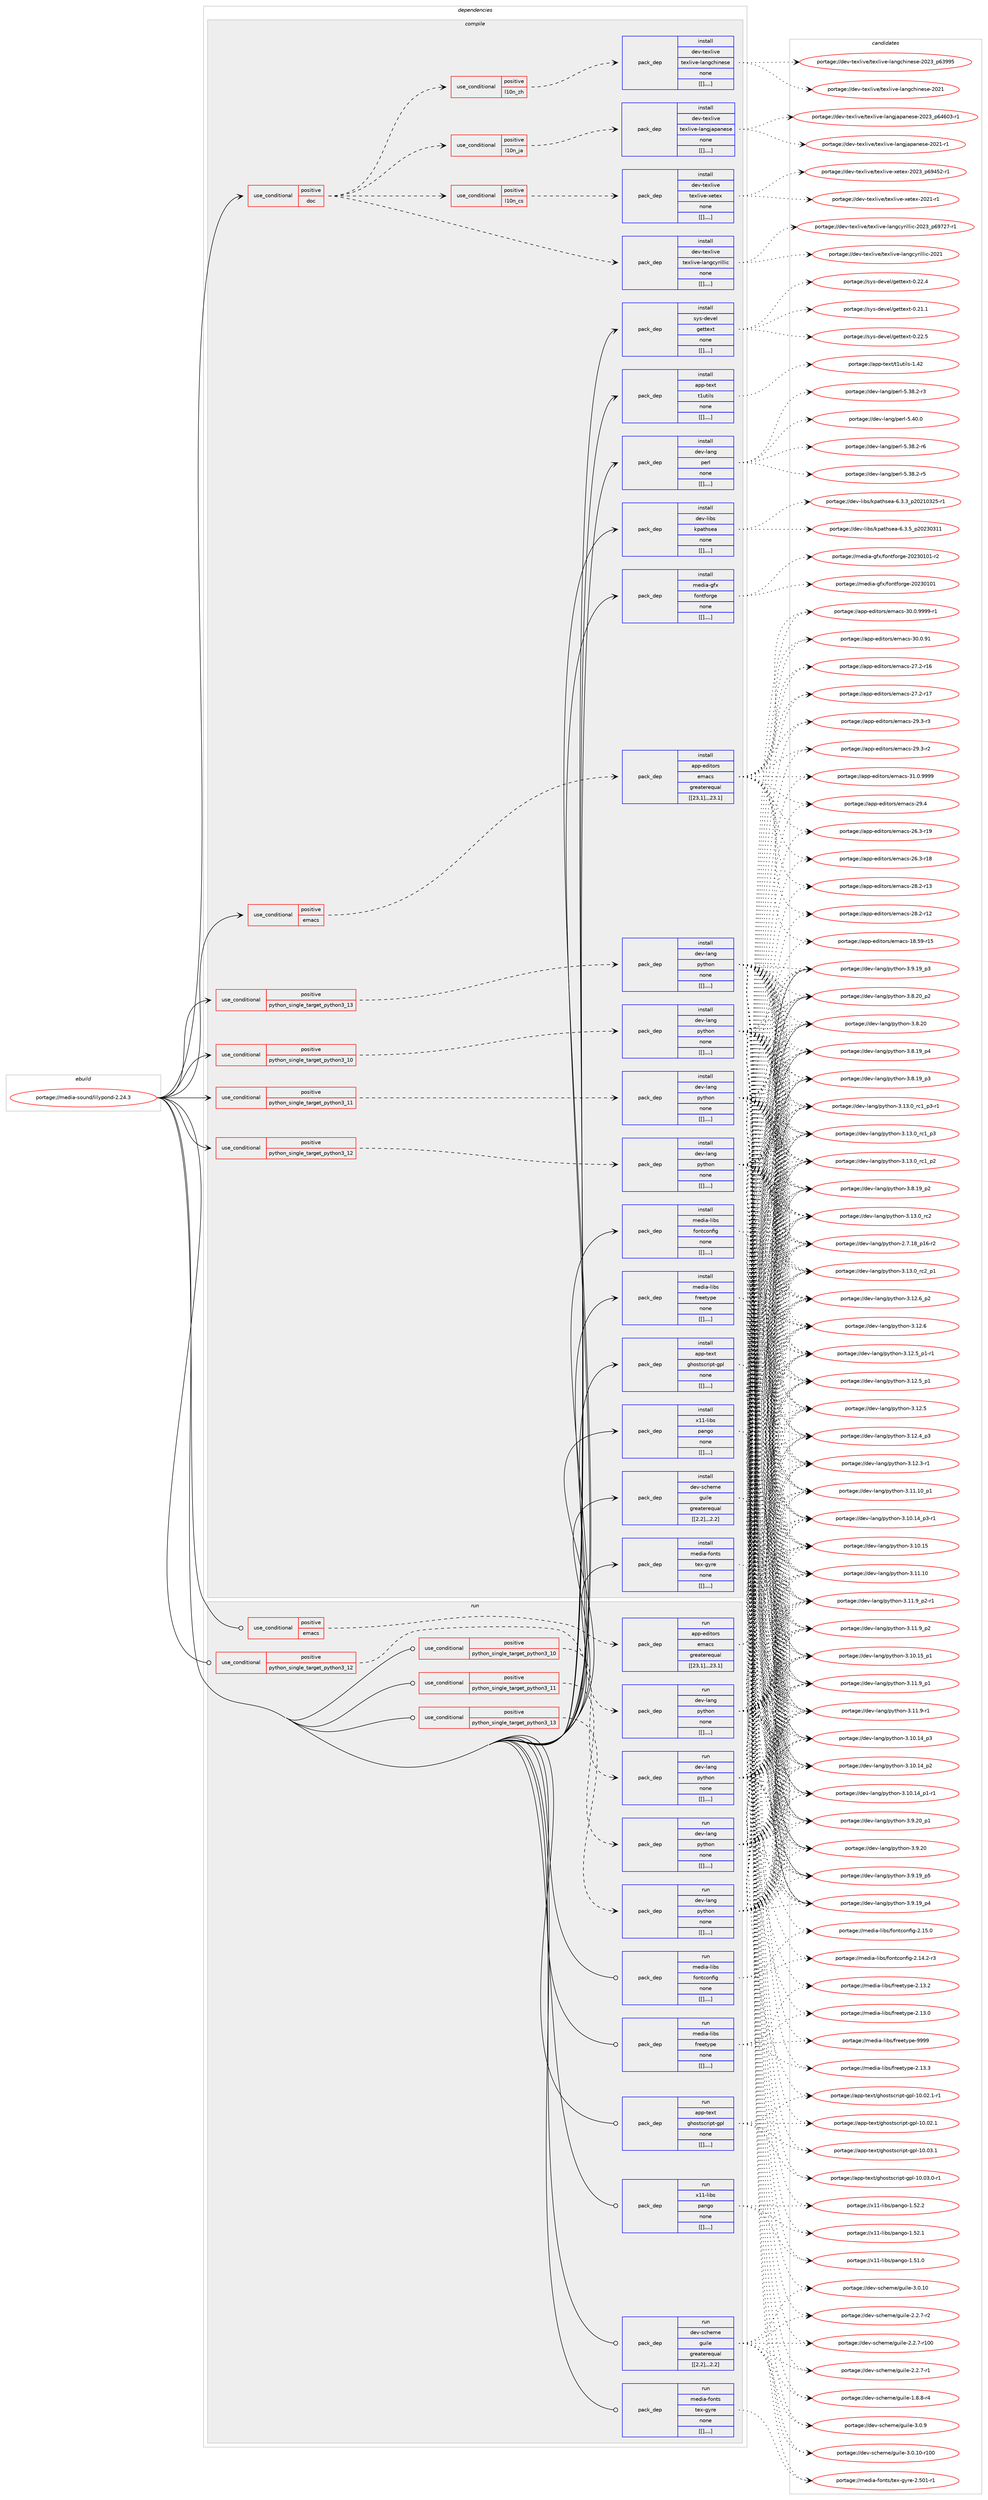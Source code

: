digraph prolog {

# *************
# Graph options
# *************

newrank=true;
concentrate=true;
compound=true;
graph [rankdir=LR,fontname=Helvetica,fontsize=10,ranksep=1.5];#, ranksep=2.5, nodesep=0.2];
edge  [arrowhead=vee];
node  [fontname=Helvetica,fontsize=10];

# **********
# The ebuild
# **********

subgraph cluster_leftcol {
color=gray;
label=<<i>ebuild</i>>;
id [label="portage://media-sound/lilypond-2.24.3", color=red, width=4, href="../media-sound/lilypond-2.24.3.svg"];
}

# ****************
# The dependencies
# ****************

subgraph cluster_midcol {
color=gray;
label=<<i>dependencies</i>>;
subgraph cluster_compile {
fillcolor="#eeeeee";
style=filled;
label=<<i>compile</i>>;
subgraph cond83896 {
dependency327188 [label=<<TABLE BORDER="0" CELLBORDER="1" CELLSPACING="0" CELLPADDING="4"><TR><TD ROWSPAN="3" CELLPADDING="10">use_conditional</TD></TR><TR><TD>positive</TD></TR><TR><TD>doc</TD></TR></TABLE>>, shape=none, color=red];
subgraph pack240794 {
dependency327189 [label=<<TABLE BORDER="0" CELLBORDER="1" CELLSPACING="0" CELLPADDING="4" WIDTH="220"><TR><TD ROWSPAN="6" CELLPADDING="30">pack_dep</TD></TR><TR><TD WIDTH="110">install</TD></TR><TR><TD>dev-texlive</TD></TR><TR><TD>texlive-langcyrillic</TD></TR><TR><TD>none</TD></TR><TR><TD>[[],,,,]</TD></TR></TABLE>>, shape=none, color=blue];
}
dependency327188:e -> dependency327189:w [weight=20,style="dashed",arrowhead="vee"];
subgraph cond83897 {
dependency327190 [label=<<TABLE BORDER="0" CELLBORDER="1" CELLSPACING="0" CELLPADDING="4"><TR><TD ROWSPAN="3" CELLPADDING="10">use_conditional</TD></TR><TR><TD>positive</TD></TR><TR><TD>l10n_cs</TD></TR></TABLE>>, shape=none, color=red];
subgraph pack240795 {
dependency327191 [label=<<TABLE BORDER="0" CELLBORDER="1" CELLSPACING="0" CELLPADDING="4" WIDTH="220"><TR><TD ROWSPAN="6" CELLPADDING="30">pack_dep</TD></TR><TR><TD WIDTH="110">install</TD></TR><TR><TD>dev-texlive</TD></TR><TR><TD>texlive-xetex</TD></TR><TR><TD>none</TD></TR><TR><TD>[[],,,,]</TD></TR></TABLE>>, shape=none, color=blue];
}
dependency327190:e -> dependency327191:w [weight=20,style="dashed",arrowhead="vee"];
}
dependency327188:e -> dependency327190:w [weight=20,style="dashed",arrowhead="vee"];
subgraph cond83898 {
dependency327192 [label=<<TABLE BORDER="0" CELLBORDER="1" CELLSPACING="0" CELLPADDING="4"><TR><TD ROWSPAN="3" CELLPADDING="10">use_conditional</TD></TR><TR><TD>positive</TD></TR><TR><TD>l10n_ja</TD></TR></TABLE>>, shape=none, color=red];
subgraph pack240796 {
dependency327193 [label=<<TABLE BORDER="0" CELLBORDER="1" CELLSPACING="0" CELLPADDING="4" WIDTH="220"><TR><TD ROWSPAN="6" CELLPADDING="30">pack_dep</TD></TR><TR><TD WIDTH="110">install</TD></TR><TR><TD>dev-texlive</TD></TR><TR><TD>texlive-langjapanese</TD></TR><TR><TD>none</TD></TR><TR><TD>[[],,,,]</TD></TR></TABLE>>, shape=none, color=blue];
}
dependency327192:e -> dependency327193:w [weight=20,style="dashed",arrowhead="vee"];
}
dependency327188:e -> dependency327192:w [weight=20,style="dashed",arrowhead="vee"];
subgraph cond83899 {
dependency327194 [label=<<TABLE BORDER="0" CELLBORDER="1" CELLSPACING="0" CELLPADDING="4"><TR><TD ROWSPAN="3" CELLPADDING="10">use_conditional</TD></TR><TR><TD>positive</TD></TR><TR><TD>l10n_zh</TD></TR></TABLE>>, shape=none, color=red];
subgraph pack240797 {
dependency327195 [label=<<TABLE BORDER="0" CELLBORDER="1" CELLSPACING="0" CELLPADDING="4" WIDTH="220"><TR><TD ROWSPAN="6" CELLPADDING="30">pack_dep</TD></TR><TR><TD WIDTH="110">install</TD></TR><TR><TD>dev-texlive</TD></TR><TR><TD>texlive-langchinese</TD></TR><TR><TD>none</TD></TR><TR><TD>[[],,,,]</TD></TR></TABLE>>, shape=none, color=blue];
}
dependency327194:e -> dependency327195:w [weight=20,style="dashed",arrowhead="vee"];
}
dependency327188:e -> dependency327194:w [weight=20,style="dashed",arrowhead="vee"];
}
id:e -> dependency327188:w [weight=20,style="solid",arrowhead="vee"];
subgraph cond83900 {
dependency327196 [label=<<TABLE BORDER="0" CELLBORDER="1" CELLSPACING="0" CELLPADDING="4"><TR><TD ROWSPAN="3" CELLPADDING="10">use_conditional</TD></TR><TR><TD>positive</TD></TR><TR><TD>emacs</TD></TR></TABLE>>, shape=none, color=red];
subgraph pack240798 {
dependency327197 [label=<<TABLE BORDER="0" CELLBORDER="1" CELLSPACING="0" CELLPADDING="4" WIDTH="220"><TR><TD ROWSPAN="6" CELLPADDING="30">pack_dep</TD></TR><TR><TD WIDTH="110">install</TD></TR><TR><TD>app-editors</TD></TR><TR><TD>emacs</TD></TR><TR><TD>greaterequal</TD></TR><TR><TD>[[23,1],,,23.1]</TD></TR></TABLE>>, shape=none, color=blue];
}
dependency327196:e -> dependency327197:w [weight=20,style="dashed",arrowhead="vee"];
}
id:e -> dependency327196:w [weight=20,style="solid",arrowhead="vee"];
subgraph cond83901 {
dependency327198 [label=<<TABLE BORDER="0" CELLBORDER="1" CELLSPACING="0" CELLPADDING="4"><TR><TD ROWSPAN="3" CELLPADDING="10">use_conditional</TD></TR><TR><TD>positive</TD></TR><TR><TD>python_single_target_python3_10</TD></TR></TABLE>>, shape=none, color=red];
subgraph pack240799 {
dependency327199 [label=<<TABLE BORDER="0" CELLBORDER="1" CELLSPACING="0" CELLPADDING="4" WIDTH="220"><TR><TD ROWSPAN="6" CELLPADDING="30">pack_dep</TD></TR><TR><TD WIDTH="110">install</TD></TR><TR><TD>dev-lang</TD></TR><TR><TD>python</TD></TR><TR><TD>none</TD></TR><TR><TD>[[],,,,]</TD></TR></TABLE>>, shape=none, color=blue];
}
dependency327198:e -> dependency327199:w [weight=20,style="dashed",arrowhead="vee"];
}
id:e -> dependency327198:w [weight=20,style="solid",arrowhead="vee"];
subgraph cond83902 {
dependency327200 [label=<<TABLE BORDER="0" CELLBORDER="1" CELLSPACING="0" CELLPADDING="4"><TR><TD ROWSPAN="3" CELLPADDING="10">use_conditional</TD></TR><TR><TD>positive</TD></TR><TR><TD>python_single_target_python3_11</TD></TR></TABLE>>, shape=none, color=red];
subgraph pack240800 {
dependency327201 [label=<<TABLE BORDER="0" CELLBORDER="1" CELLSPACING="0" CELLPADDING="4" WIDTH="220"><TR><TD ROWSPAN="6" CELLPADDING="30">pack_dep</TD></TR><TR><TD WIDTH="110">install</TD></TR><TR><TD>dev-lang</TD></TR><TR><TD>python</TD></TR><TR><TD>none</TD></TR><TR><TD>[[],,,,]</TD></TR></TABLE>>, shape=none, color=blue];
}
dependency327200:e -> dependency327201:w [weight=20,style="dashed",arrowhead="vee"];
}
id:e -> dependency327200:w [weight=20,style="solid",arrowhead="vee"];
subgraph cond83903 {
dependency327202 [label=<<TABLE BORDER="0" CELLBORDER="1" CELLSPACING="0" CELLPADDING="4"><TR><TD ROWSPAN="3" CELLPADDING="10">use_conditional</TD></TR><TR><TD>positive</TD></TR><TR><TD>python_single_target_python3_12</TD></TR></TABLE>>, shape=none, color=red];
subgraph pack240801 {
dependency327203 [label=<<TABLE BORDER="0" CELLBORDER="1" CELLSPACING="0" CELLPADDING="4" WIDTH="220"><TR><TD ROWSPAN="6" CELLPADDING="30">pack_dep</TD></TR><TR><TD WIDTH="110">install</TD></TR><TR><TD>dev-lang</TD></TR><TR><TD>python</TD></TR><TR><TD>none</TD></TR><TR><TD>[[],,,,]</TD></TR></TABLE>>, shape=none, color=blue];
}
dependency327202:e -> dependency327203:w [weight=20,style="dashed",arrowhead="vee"];
}
id:e -> dependency327202:w [weight=20,style="solid",arrowhead="vee"];
subgraph cond83904 {
dependency327204 [label=<<TABLE BORDER="0" CELLBORDER="1" CELLSPACING="0" CELLPADDING="4"><TR><TD ROWSPAN="3" CELLPADDING="10">use_conditional</TD></TR><TR><TD>positive</TD></TR><TR><TD>python_single_target_python3_13</TD></TR></TABLE>>, shape=none, color=red];
subgraph pack240802 {
dependency327205 [label=<<TABLE BORDER="0" CELLBORDER="1" CELLSPACING="0" CELLPADDING="4" WIDTH="220"><TR><TD ROWSPAN="6" CELLPADDING="30">pack_dep</TD></TR><TR><TD WIDTH="110">install</TD></TR><TR><TD>dev-lang</TD></TR><TR><TD>python</TD></TR><TR><TD>none</TD></TR><TR><TD>[[],,,,]</TD></TR></TABLE>>, shape=none, color=blue];
}
dependency327204:e -> dependency327205:w [weight=20,style="dashed",arrowhead="vee"];
}
id:e -> dependency327204:w [weight=20,style="solid",arrowhead="vee"];
subgraph pack240803 {
dependency327206 [label=<<TABLE BORDER="0" CELLBORDER="1" CELLSPACING="0" CELLPADDING="4" WIDTH="220"><TR><TD ROWSPAN="6" CELLPADDING="30">pack_dep</TD></TR><TR><TD WIDTH="110">install</TD></TR><TR><TD>app-text</TD></TR><TR><TD>ghostscript-gpl</TD></TR><TR><TD>none</TD></TR><TR><TD>[[],,,,]</TD></TR></TABLE>>, shape=none, color=blue];
}
id:e -> dependency327206:w [weight=20,style="solid",arrowhead="vee"];
subgraph pack240804 {
dependency327207 [label=<<TABLE BORDER="0" CELLBORDER="1" CELLSPACING="0" CELLPADDING="4" WIDTH="220"><TR><TD ROWSPAN="6" CELLPADDING="30">pack_dep</TD></TR><TR><TD WIDTH="110">install</TD></TR><TR><TD>app-text</TD></TR><TR><TD>t1utils</TD></TR><TR><TD>none</TD></TR><TR><TD>[[],,,,]</TD></TR></TABLE>>, shape=none, color=blue];
}
id:e -> dependency327207:w [weight=20,style="solid",arrowhead="vee"];
subgraph pack240805 {
dependency327208 [label=<<TABLE BORDER="0" CELLBORDER="1" CELLSPACING="0" CELLPADDING="4" WIDTH="220"><TR><TD ROWSPAN="6" CELLPADDING="30">pack_dep</TD></TR><TR><TD WIDTH="110">install</TD></TR><TR><TD>dev-lang</TD></TR><TR><TD>perl</TD></TR><TR><TD>none</TD></TR><TR><TD>[[],,,,]</TD></TR></TABLE>>, shape=none, color=blue];
}
id:e -> dependency327208:w [weight=20,style="solid",arrowhead="vee"];
subgraph pack240806 {
dependency327209 [label=<<TABLE BORDER="0" CELLBORDER="1" CELLSPACING="0" CELLPADDING="4" WIDTH="220"><TR><TD ROWSPAN="6" CELLPADDING="30">pack_dep</TD></TR><TR><TD WIDTH="110">install</TD></TR><TR><TD>dev-libs</TD></TR><TR><TD>kpathsea</TD></TR><TR><TD>none</TD></TR><TR><TD>[[],,,,]</TD></TR></TABLE>>, shape=none, color=blue];
}
id:e -> dependency327209:w [weight=20,style="solid",arrowhead="vee"];
subgraph pack240807 {
dependency327210 [label=<<TABLE BORDER="0" CELLBORDER="1" CELLSPACING="0" CELLPADDING="4" WIDTH="220"><TR><TD ROWSPAN="6" CELLPADDING="30">pack_dep</TD></TR><TR><TD WIDTH="110">install</TD></TR><TR><TD>dev-scheme</TD></TR><TR><TD>guile</TD></TR><TR><TD>greaterequal</TD></TR><TR><TD>[[2,2],,,2.2]</TD></TR></TABLE>>, shape=none, color=blue];
}
id:e -> dependency327210:w [weight=20,style="solid",arrowhead="vee"];
subgraph pack240808 {
dependency327211 [label=<<TABLE BORDER="0" CELLBORDER="1" CELLSPACING="0" CELLPADDING="4" WIDTH="220"><TR><TD ROWSPAN="6" CELLPADDING="30">pack_dep</TD></TR><TR><TD WIDTH="110">install</TD></TR><TR><TD>media-fonts</TD></TR><TR><TD>tex-gyre</TD></TR><TR><TD>none</TD></TR><TR><TD>[[],,,,]</TD></TR></TABLE>>, shape=none, color=blue];
}
id:e -> dependency327211:w [weight=20,style="solid",arrowhead="vee"];
subgraph pack240809 {
dependency327212 [label=<<TABLE BORDER="0" CELLBORDER="1" CELLSPACING="0" CELLPADDING="4" WIDTH="220"><TR><TD ROWSPAN="6" CELLPADDING="30">pack_dep</TD></TR><TR><TD WIDTH="110">install</TD></TR><TR><TD>media-gfx</TD></TR><TR><TD>fontforge</TD></TR><TR><TD>none</TD></TR><TR><TD>[[],,,,]</TD></TR></TABLE>>, shape=none, color=blue];
}
id:e -> dependency327212:w [weight=20,style="solid",arrowhead="vee"];
subgraph pack240810 {
dependency327213 [label=<<TABLE BORDER="0" CELLBORDER="1" CELLSPACING="0" CELLPADDING="4" WIDTH="220"><TR><TD ROWSPAN="6" CELLPADDING="30">pack_dep</TD></TR><TR><TD WIDTH="110">install</TD></TR><TR><TD>media-libs</TD></TR><TR><TD>fontconfig</TD></TR><TR><TD>none</TD></TR><TR><TD>[[],,,,]</TD></TR></TABLE>>, shape=none, color=blue];
}
id:e -> dependency327213:w [weight=20,style="solid",arrowhead="vee"];
subgraph pack240811 {
dependency327214 [label=<<TABLE BORDER="0" CELLBORDER="1" CELLSPACING="0" CELLPADDING="4" WIDTH="220"><TR><TD ROWSPAN="6" CELLPADDING="30">pack_dep</TD></TR><TR><TD WIDTH="110">install</TD></TR><TR><TD>media-libs</TD></TR><TR><TD>freetype</TD></TR><TR><TD>none</TD></TR><TR><TD>[[],,,,]</TD></TR></TABLE>>, shape=none, color=blue];
}
id:e -> dependency327214:w [weight=20,style="solid",arrowhead="vee"];
subgraph pack240812 {
dependency327215 [label=<<TABLE BORDER="0" CELLBORDER="1" CELLSPACING="0" CELLPADDING="4" WIDTH="220"><TR><TD ROWSPAN="6" CELLPADDING="30">pack_dep</TD></TR><TR><TD WIDTH="110">install</TD></TR><TR><TD>sys-devel</TD></TR><TR><TD>gettext</TD></TR><TR><TD>none</TD></TR><TR><TD>[[],,,,]</TD></TR></TABLE>>, shape=none, color=blue];
}
id:e -> dependency327215:w [weight=20,style="solid",arrowhead="vee"];
subgraph pack240813 {
dependency327216 [label=<<TABLE BORDER="0" CELLBORDER="1" CELLSPACING="0" CELLPADDING="4" WIDTH="220"><TR><TD ROWSPAN="6" CELLPADDING="30">pack_dep</TD></TR><TR><TD WIDTH="110">install</TD></TR><TR><TD>x11-libs</TD></TR><TR><TD>pango</TD></TR><TR><TD>none</TD></TR><TR><TD>[[],,,,]</TD></TR></TABLE>>, shape=none, color=blue];
}
id:e -> dependency327216:w [weight=20,style="solid",arrowhead="vee"];
}
subgraph cluster_compileandrun {
fillcolor="#eeeeee";
style=filled;
label=<<i>compile and run</i>>;
}
subgraph cluster_run {
fillcolor="#eeeeee";
style=filled;
label=<<i>run</i>>;
subgraph cond83905 {
dependency327217 [label=<<TABLE BORDER="0" CELLBORDER="1" CELLSPACING="0" CELLPADDING="4"><TR><TD ROWSPAN="3" CELLPADDING="10">use_conditional</TD></TR><TR><TD>positive</TD></TR><TR><TD>emacs</TD></TR></TABLE>>, shape=none, color=red];
subgraph pack240814 {
dependency327218 [label=<<TABLE BORDER="0" CELLBORDER="1" CELLSPACING="0" CELLPADDING="4" WIDTH="220"><TR><TD ROWSPAN="6" CELLPADDING="30">pack_dep</TD></TR><TR><TD WIDTH="110">run</TD></TR><TR><TD>app-editors</TD></TR><TR><TD>emacs</TD></TR><TR><TD>greaterequal</TD></TR><TR><TD>[[23,1],,,23.1]</TD></TR></TABLE>>, shape=none, color=blue];
}
dependency327217:e -> dependency327218:w [weight=20,style="dashed",arrowhead="vee"];
}
id:e -> dependency327217:w [weight=20,style="solid",arrowhead="odot"];
subgraph cond83906 {
dependency327219 [label=<<TABLE BORDER="0" CELLBORDER="1" CELLSPACING="0" CELLPADDING="4"><TR><TD ROWSPAN="3" CELLPADDING="10">use_conditional</TD></TR><TR><TD>positive</TD></TR><TR><TD>python_single_target_python3_10</TD></TR></TABLE>>, shape=none, color=red];
subgraph pack240815 {
dependency327220 [label=<<TABLE BORDER="0" CELLBORDER="1" CELLSPACING="0" CELLPADDING="4" WIDTH="220"><TR><TD ROWSPAN="6" CELLPADDING="30">pack_dep</TD></TR><TR><TD WIDTH="110">run</TD></TR><TR><TD>dev-lang</TD></TR><TR><TD>python</TD></TR><TR><TD>none</TD></TR><TR><TD>[[],,,,]</TD></TR></TABLE>>, shape=none, color=blue];
}
dependency327219:e -> dependency327220:w [weight=20,style="dashed",arrowhead="vee"];
}
id:e -> dependency327219:w [weight=20,style="solid",arrowhead="odot"];
subgraph cond83907 {
dependency327221 [label=<<TABLE BORDER="0" CELLBORDER="1" CELLSPACING="0" CELLPADDING="4"><TR><TD ROWSPAN="3" CELLPADDING="10">use_conditional</TD></TR><TR><TD>positive</TD></TR><TR><TD>python_single_target_python3_11</TD></TR></TABLE>>, shape=none, color=red];
subgraph pack240816 {
dependency327222 [label=<<TABLE BORDER="0" CELLBORDER="1" CELLSPACING="0" CELLPADDING="4" WIDTH="220"><TR><TD ROWSPAN="6" CELLPADDING="30">pack_dep</TD></TR><TR><TD WIDTH="110">run</TD></TR><TR><TD>dev-lang</TD></TR><TR><TD>python</TD></TR><TR><TD>none</TD></TR><TR><TD>[[],,,,]</TD></TR></TABLE>>, shape=none, color=blue];
}
dependency327221:e -> dependency327222:w [weight=20,style="dashed",arrowhead="vee"];
}
id:e -> dependency327221:w [weight=20,style="solid",arrowhead="odot"];
subgraph cond83908 {
dependency327223 [label=<<TABLE BORDER="0" CELLBORDER="1" CELLSPACING="0" CELLPADDING="4"><TR><TD ROWSPAN="3" CELLPADDING="10">use_conditional</TD></TR><TR><TD>positive</TD></TR><TR><TD>python_single_target_python3_12</TD></TR></TABLE>>, shape=none, color=red];
subgraph pack240817 {
dependency327224 [label=<<TABLE BORDER="0" CELLBORDER="1" CELLSPACING="0" CELLPADDING="4" WIDTH="220"><TR><TD ROWSPAN="6" CELLPADDING="30">pack_dep</TD></TR><TR><TD WIDTH="110">run</TD></TR><TR><TD>dev-lang</TD></TR><TR><TD>python</TD></TR><TR><TD>none</TD></TR><TR><TD>[[],,,,]</TD></TR></TABLE>>, shape=none, color=blue];
}
dependency327223:e -> dependency327224:w [weight=20,style="dashed",arrowhead="vee"];
}
id:e -> dependency327223:w [weight=20,style="solid",arrowhead="odot"];
subgraph cond83909 {
dependency327225 [label=<<TABLE BORDER="0" CELLBORDER="1" CELLSPACING="0" CELLPADDING="4"><TR><TD ROWSPAN="3" CELLPADDING="10">use_conditional</TD></TR><TR><TD>positive</TD></TR><TR><TD>python_single_target_python3_13</TD></TR></TABLE>>, shape=none, color=red];
subgraph pack240818 {
dependency327226 [label=<<TABLE BORDER="0" CELLBORDER="1" CELLSPACING="0" CELLPADDING="4" WIDTH="220"><TR><TD ROWSPAN="6" CELLPADDING="30">pack_dep</TD></TR><TR><TD WIDTH="110">run</TD></TR><TR><TD>dev-lang</TD></TR><TR><TD>python</TD></TR><TR><TD>none</TD></TR><TR><TD>[[],,,,]</TD></TR></TABLE>>, shape=none, color=blue];
}
dependency327225:e -> dependency327226:w [weight=20,style="dashed",arrowhead="vee"];
}
id:e -> dependency327225:w [weight=20,style="solid",arrowhead="odot"];
subgraph pack240819 {
dependency327227 [label=<<TABLE BORDER="0" CELLBORDER="1" CELLSPACING="0" CELLPADDING="4" WIDTH="220"><TR><TD ROWSPAN="6" CELLPADDING="30">pack_dep</TD></TR><TR><TD WIDTH="110">run</TD></TR><TR><TD>app-text</TD></TR><TR><TD>ghostscript-gpl</TD></TR><TR><TD>none</TD></TR><TR><TD>[[],,,,]</TD></TR></TABLE>>, shape=none, color=blue];
}
id:e -> dependency327227:w [weight=20,style="solid",arrowhead="odot"];
subgraph pack240820 {
dependency327228 [label=<<TABLE BORDER="0" CELLBORDER="1" CELLSPACING="0" CELLPADDING="4" WIDTH="220"><TR><TD ROWSPAN="6" CELLPADDING="30">pack_dep</TD></TR><TR><TD WIDTH="110">run</TD></TR><TR><TD>dev-scheme</TD></TR><TR><TD>guile</TD></TR><TR><TD>greaterequal</TD></TR><TR><TD>[[2,2],,,2.2]</TD></TR></TABLE>>, shape=none, color=blue];
}
id:e -> dependency327228:w [weight=20,style="solid",arrowhead="odot"];
subgraph pack240821 {
dependency327229 [label=<<TABLE BORDER="0" CELLBORDER="1" CELLSPACING="0" CELLPADDING="4" WIDTH="220"><TR><TD ROWSPAN="6" CELLPADDING="30">pack_dep</TD></TR><TR><TD WIDTH="110">run</TD></TR><TR><TD>media-fonts</TD></TR><TR><TD>tex-gyre</TD></TR><TR><TD>none</TD></TR><TR><TD>[[],,,,]</TD></TR></TABLE>>, shape=none, color=blue];
}
id:e -> dependency327229:w [weight=20,style="solid",arrowhead="odot"];
subgraph pack240822 {
dependency327230 [label=<<TABLE BORDER="0" CELLBORDER="1" CELLSPACING="0" CELLPADDING="4" WIDTH="220"><TR><TD ROWSPAN="6" CELLPADDING="30">pack_dep</TD></TR><TR><TD WIDTH="110">run</TD></TR><TR><TD>media-libs</TD></TR><TR><TD>fontconfig</TD></TR><TR><TD>none</TD></TR><TR><TD>[[],,,,]</TD></TR></TABLE>>, shape=none, color=blue];
}
id:e -> dependency327230:w [weight=20,style="solid",arrowhead="odot"];
subgraph pack240823 {
dependency327231 [label=<<TABLE BORDER="0" CELLBORDER="1" CELLSPACING="0" CELLPADDING="4" WIDTH="220"><TR><TD ROWSPAN="6" CELLPADDING="30">pack_dep</TD></TR><TR><TD WIDTH="110">run</TD></TR><TR><TD>media-libs</TD></TR><TR><TD>freetype</TD></TR><TR><TD>none</TD></TR><TR><TD>[[],,,,]</TD></TR></TABLE>>, shape=none, color=blue];
}
id:e -> dependency327231:w [weight=20,style="solid",arrowhead="odot"];
subgraph pack240824 {
dependency327232 [label=<<TABLE BORDER="0" CELLBORDER="1" CELLSPACING="0" CELLPADDING="4" WIDTH="220"><TR><TD ROWSPAN="6" CELLPADDING="30">pack_dep</TD></TR><TR><TD WIDTH="110">run</TD></TR><TR><TD>x11-libs</TD></TR><TR><TD>pango</TD></TR><TR><TD>none</TD></TR><TR><TD>[[],,,,]</TD></TR></TABLE>>, shape=none, color=blue];
}
id:e -> dependency327232:w [weight=20,style="solid",arrowhead="odot"];
}
}

# **************
# The candidates
# **************

subgraph cluster_choices {
rank=same;
color=gray;
label=<<i>candidates</i>>;

subgraph choice240794 {
color=black;
nodesep=1;
choice10010111845116101120108105118101471161011201081051181014510897110103991211141051081081059945504850519511254575550554511449 [label="portage://dev-texlive/texlive-langcyrillic-2023_p69727-r1", color=red, width=4,href="../dev-texlive/texlive-langcyrillic-2023_p69727-r1.svg"];
choice1001011184511610112010810511810147116101120108105118101451089711010399121114105108108105994550485049 [label="portage://dev-texlive/texlive-langcyrillic-2021", color=red, width=4,href="../dev-texlive/texlive-langcyrillic-2021.svg"];
dependency327189:e -> choice10010111845116101120108105118101471161011201081051181014510897110103991211141051081081059945504850519511254575550554511449:w [style=dotted,weight="100"];
dependency327189:e -> choice1001011184511610112010810511810147116101120108105118101451089711010399121114105108108105994550485049:w [style=dotted,weight="100"];
}
subgraph choice240795 {
color=black;
nodesep=1;
choice10010111845116101120108105118101471161011201081051181014512010111610112045504850519511254575253504511449 [label="portage://dev-texlive/texlive-xetex-2023_p69452-r1", color=red, width=4,href="../dev-texlive/texlive-xetex-2023_p69452-r1.svg"];
choice10010111845116101120108105118101471161011201081051181014512010111610112045504850494511449 [label="portage://dev-texlive/texlive-xetex-2021-r1", color=red, width=4,href="../dev-texlive/texlive-xetex-2021-r1.svg"];
dependency327191:e -> choice10010111845116101120108105118101471161011201081051181014512010111610112045504850519511254575253504511449:w [style=dotted,weight="100"];
dependency327191:e -> choice10010111845116101120108105118101471161011201081051181014512010111610112045504850494511449:w [style=dotted,weight="100"];
}
subgraph choice240796 {
color=black;
nodesep=1;
choice10010111845116101120108105118101471161011201081051181014510897110103106971129711010111510145504850519511254525448514511449 [label="portage://dev-texlive/texlive-langjapanese-2023_p64603-r1", color=red, width=4,href="../dev-texlive/texlive-langjapanese-2023_p64603-r1.svg"];
choice10010111845116101120108105118101471161011201081051181014510897110103106971129711010111510145504850494511449 [label="portage://dev-texlive/texlive-langjapanese-2021-r1", color=red, width=4,href="../dev-texlive/texlive-langjapanese-2021-r1.svg"];
dependency327193:e -> choice10010111845116101120108105118101471161011201081051181014510897110103106971129711010111510145504850519511254525448514511449:w [style=dotted,weight="100"];
dependency327193:e -> choice10010111845116101120108105118101471161011201081051181014510897110103106971129711010111510145504850494511449:w [style=dotted,weight="100"];
}
subgraph choice240797 {
color=black;
nodesep=1;
choice10010111845116101120108105118101471161011201081051181014510897110103991041051101011151014550485051951125451575753 [label="portage://dev-texlive/texlive-langchinese-2023_p63995", color=red, width=4,href="../dev-texlive/texlive-langchinese-2023_p63995.svg"];
choice10010111845116101120108105118101471161011201081051181014510897110103991041051101011151014550485049 [label="portage://dev-texlive/texlive-langchinese-2021", color=red, width=4,href="../dev-texlive/texlive-langchinese-2021.svg"];
dependency327195:e -> choice10010111845116101120108105118101471161011201081051181014510897110103991041051101011151014550485051951125451575753:w [style=dotted,weight="100"];
dependency327195:e -> choice10010111845116101120108105118101471161011201081051181014510897110103991041051101011151014550485049:w [style=dotted,weight="100"];
}
subgraph choice240798 {
color=black;
nodesep=1;
choice971121124510110010511611111411547101109979911545514946484657575757 [label="portage://app-editors/emacs-31.0.9999", color=red, width=4,href="../app-editors/emacs-31.0.9999.svg"];
choice9711211245101100105116111114115471011099799115455148464846575757574511449 [label="portage://app-editors/emacs-30.0.9999-r1", color=red, width=4,href="../app-editors/emacs-30.0.9999-r1.svg"];
choice97112112451011001051161111141154710110997991154551484648465749 [label="portage://app-editors/emacs-30.0.91", color=red, width=4,href="../app-editors/emacs-30.0.91.svg"];
choice97112112451011001051161111141154710110997991154550574652 [label="portage://app-editors/emacs-29.4", color=red, width=4,href="../app-editors/emacs-29.4.svg"];
choice971121124510110010511611111411547101109979911545505746514511451 [label="portage://app-editors/emacs-29.3-r3", color=red, width=4,href="../app-editors/emacs-29.3-r3.svg"];
choice971121124510110010511611111411547101109979911545505746514511450 [label="portage://app-editors/emacs-29.3-r2", color=red, width=4,href="../app-editors/emacs-29.3-r2.svg"];
choice97112112451011001051161111141154710110997991154550564650451144951 [label="portage://app-editors/emacs-28.2-r13", color=red, width=4,href="../app-editors/emacs-28.2-r13.svg"];
choice97112112451011001051161111141154710110997991154550564650451144950 [label="portage://app-editors/emacs-28.2-r12", color=red, width=4,href="../app-editors/emacs-28.2-r12.svg"];
choice97112112451011001051161111141154710110997991154550554650451144955 [label="portage://app-editors/emacs-27.2-r17", color=red, width=4,href="../app-editors/emacs-27.2-r17.svg"];
choice97112112451011001051161111141154710110997991154550554650451144954 [label="portage://app-editors/emacs-27.2-r16", color=red, width=4,href="../app-editors/emacs-27.2-r16.svg"];
choice97112112451011001051161111141154710110997991154550544651451144957 [label="portage://app-editors/emacs-26.3-r19", color=red, width=4,href="../app-editors/emacs-26.3-r19.svg"];
choice97112112451011001051161111141154710110997991154550544651451144956 [label="portage://app-editors/emacs-26.3-r18", color=red, width=4,href="../app-editors/emacs-26.3-r18.svg"];
choice9711211245101100105116111114115471011099799115454956465357451144953 [label="portage://app-editors/emacs-18.59-r15", color=red, width=4,href="../app-editors/emacs-18.59-r15.svg"];
dependency327197:e -> choice971121124510110010511611111411547101109979911545514946484657575757:w [style=dotted,weight="100"];
dependency327197:e -> choice9711211245101100105116111114115471011099799115455148464846575757574511449:w [style=dotted,weight="100"];
dependency327197:e -> choice97112112451011001051161111141154710110997991154551484648465749:w [style=dotted,weight="100"];
dependency327197:e -> choice97112112451011001051161111141154710110997991154550574652:w [style=dotted,weight="100"];
dependency327197:e -> choice971121124510110010511611111411547101109979911545505746514511451:w [style=dotted,weight="100"];
dependency327197:e -> choice971121124510110010511611111411547101109979911545505746514511450:w [style=dotted,weight="100"];
dependency327197:e -> choice97112112451011001051161111141154710110997991154550564650451144951:w [style=dotted,weight="100"];
dependency327197:e -> choice97112112451011001051161111141154710110997991154550564650451144950:w [style=dotted,weight="100"];
dependency327197:e -> choice97112112451011001051161111141154710110997991154550554650451144955:w [style=dotted,weight="100"];
dependency327197:e -> choice97112112451011001051161111141154710110997991154550554650451144954:w [style=dotted,weight="100"];
dependency327197:e -> choice97112112451011001051161111141154710110997991154550544651451144957:w [style=dotted,weight="100"];
dependency327197:e -> choice97112112451011001051161111141154710110997991154550544651451144956:w [style=dotted,weight="100"];
dependency327197:e -> choice9711211245101100105116111114115471011099799115454956465357451144953:w [style=dotted,weight="100"];
}
subgraph choice240799 {
color=black;
nodesep=1;
choice100101118451089711010347112121116104111110455146495146489511499509511249 [label="portage://dev-lang/python-3.13.0_rc2_p1", color=red, width=4,href="../dev-lang/python-3.13.0_rc2_p1.svg"];
choice10010111845108971101034711212111610411111045514649514648951149950 [label="portage://dev-lang/python-3.13.0_rc2", color=red, width=4,href="../dev-lang/python-3.13.0_rc2.svg"];
choice1001011184510897110103471121211161041111104551464951464895114994995112514511449 [label="portage://dev-lang/python-3.13.0_rc1_p3-r1", color=red, width=4,href="../dev-lang/python-3.13.0_rc1_p3-r1.svg"];
choice100101118451089711010347112121116104111110455146495146489511499499511251 [label="portage://dev-lang/python-3.13.0_rc1_p3", color=red, width=4,href="../dev-lang/python-3.13.0_rc1_p3.svg"];
choice100101118451089711010347112121116104111110455146495146489511499499511250 [label="portage://dev-lang/python-3.13.0_rc1_p2", color=red, width=4,href="../dev-lang/python-3.13.0_rc1_p2.svg"];
choice100101118451089711010347112121116104111110455146495046549511250 [label="portage://dev-lang/python-3.12.6_p2", color=red, width=4,href="../dev-lang/python-3.12.6_p2.svg"];
choice10010111845108971101034711212111610411111045514649504654 [label="portage://dev-lang/python-3.12.6", color=red, width=4,href="../dev-lang/python-3.12.6.svg"];
choice1001011184510897110103471121211161041111104551464950465395112494511449 [label="portage://dev-lang/python-3.12.5_p1-r1", color=red, width=4,href="../dev-lang/python-3.12.5_p1-r1.svg"];
choice100101118451089711010347112121116104111110455146495046539511249 [label="portage://dev-lang/python-3.12.5_p1", color=red, width=4,href="../dev-lang/python-3.12.5_p1.svg"];
choice10010111845108971101034711212111610411111045514649504653 [label="portage://dev-lang/python-3.12.5", color=red, width=4,href="../dev-lang/python-3.12.5.svg"];
choice100101118451089711010347112121116104111110455146495046529511251 [label="portage://dev-lang/python-3.12.4_p3", color=red, width=4,href="../dev-lang/python-3.12.4_p3.svg"];
choice100101118451089711010347112121116104111110455146495046514511449 [label="portage://dev-lang/python-3.12.3-r1", color=red, width=4,href="../dev-lang/python-3.12.3-r1.svg"];
choice10010111845108971101034711212111610411111045514649494649489511249 [label="portage://dev-lang/python-3.11.10_p1", color=red, width=4,href="../dev-lang/python-3.11.10_p1.svg"];
choice1001011184510897110103471121211161041111104551464949464948 [label="portage://dev-lang/python-3.11.10", color=red, width=4,href="../dev-lang/python-3.11.10.svg"];
choice1001011184510897110103471121211161041111104551464949465795112504511449 [label="portage://dev-lang/python-3.11.9_p2-r1", color=red, width=4,href="../dev-lang/python-3.11.9_p2-r1.svg"];
choice100101118451089711010347112121116104111110455146494946579511250 [label="portage://dev-lang/python-3.11.9_p2", color=red, width=4,href="../dev-lang/python-3.11.9_p2.svg"];
choice100101118451089711010347112121116104111110455146494946579511249 [label="portage://dev-lang/python-3.11.9_p1", color=red, width=4,href="../dev-lang/python-3.11.9_p1.svg"];
choice100101118451089711010347112121116104111110455146494946574511449 [label="portage://dev-lang/python-3.11.9-r1", color=red, width=4,href="../dev-lang/python-3.11.9-r1.svg"];
choice10010111845108971101034711212111610411111045514649484649539511249 [label="portage://dev-lang/python-3.10.15_p1", color=red, width=4,href="../dev-lang/python-3.10.15_p1.svg"];
choice1001011184510897110103471121211161041111104551464948464953 [label="portage://dev-lang/python-3.10.15", color=red, width=4,href="../dev-lang/python-3.10.15.svg"];
choice100101118451089711010347112121116104111110455146494846495295112514511449 [label="portage://dev-lang/python-3.10.14_p3-r1", color=red, width=4,href="../dev-lang/python-3.10.14_p3-r1.svg"];
choice10010111845108971101034711212111610411111045514649484649529511251 [label="portage://dev-lang/python-3.10.14_p3", color=red, width=4,href="../dev-lang/python-3.10.14_p3.svg"];
choice10010111845108971101034711212111610411111045514649484649529511250 [label="portage://dev-lang/python-3.10.14_p2", color=red, width=4,href="../dev-lang/python-3.10.14_p2.svg"];
choice100101118451089711010347112121116104111110455146494846495295112494511449 [label="portage://dev-lang/python-3.10.14_p1-r1", color=red, width=4,href="../dev-lang/python-3.10.14_p1-r1.svg"];
choice100101118451089711010347112121116104111110455146574650489511249 [label="portage://dev-lang/python-3.9.20_p1", color=red, width=4,href="../dev-lang/python-3.9.20_p1.svg"];
choice10010111845108971101034711212111610411111045514657465048 [label="portage://dev-lang/python-3.9.20", color=red, width=4,href="../dev-lang/python-3.9.20.svg"];
choice100101118451089711010347112121116104111110455146574649579511253 [label="portage://dev-lang/python-3.9.19_p5", color=red, width=4,href="../dev-lang/python-3.9.19_p5.svg"];
choice100101118451089711010347112121116104111110455146574649579511252 [label="portage://dev-lang/python-3.9.19_p4", color=red, width=4,href="../dev-lang/python-3.9.19_p4.svg"];
choice100101118451089711010347112121116104111110455146574649579511251 [label="portage://dev-lang/python-3.9.19_p3", color=red, width=4,href="../dev-lang/python-3.9.19_p3.svg"];
choice100101118451089711010347112121116104111110455146564650489511250 [label="portage://dev-lang/python-3.8.20_p2", color=red, width=4,href="../dev-lang/python-3.8.20_p2.svg"];
choice10010111845108971101034711212111610411111045514656465048 [label="portage://dev-lang/python-3.8.20", color=red, width=4,href="../dev-lang/python-3.8.20.svg"];
choice100101118451089711010347112121116104111110455146564649579511252 [label="portage://dev-lang/python-3.8.19_p4", color=red, width=4,href="../dev-lang/python-3.8.19_p4.svg"];
choice100101118451089711010347112121116104111110455146564649579511251 [label="portage://dev-lang/python-3.8.19_p3", color=red, width=4,href="../dev-lang/python-3.8.19_p3.svg"];
choice100101118451089711010347112121116104111110455146564649579511250 [label="portage://dev-lang/python-3.8.19_p2", color=red, width=4,href="../dev-lang/python-3.8.19_p2.svg"];
choice100101118451089711010347112121116104111110455046554649569511249544511450 [label="portage://dev-lang/python-2.7.18_p16-r2", color=red, width=4,href="../dev-lang/python-2.7.18_p16-r2.svg"];
dependency327199:e -> choice100101118451089711010347112121116104111110455146495146489511499509511249:w [style=dotted,weight="100"];
dependency327199:e -> choice10010111845108971101034711212111610411111045514649514648951149950:w [style=dotted,weight="100"];
dependency327199:e -> choice1001011184510897110103471121211161041111104551464951464895114994995112514511449:w [style=dotted,weight="100"];
dependency327199:e -> choice100101118451089711010347112121116104111110455146495146489511499499511251:w [style=dotted,weight="100"];
dependency327199:e -> choice100101118451089711010347112121116104111110455146495146489511499499511250:w [style=dotted,weight="100"];
dependency327199:e -> choice100101118451089711010347112121116104111110455146495046549511250:w [style=dotted,weight="100"];
dependency327199:e -> choice10010111845108971101034711212111610411111045514649504654:w [style=dotted,weight="100"];
dependency327199:e -> choice1001011184510897110103471121211161041111104551464950465395112494511449:w [style=dotted,weight="100"];
dependency327199:e -> choice100101118451089711010347112121116104111110455146495046539511249:w [style=dotted,weight="100"];
dependency327199:e -> choice10010111845108971101034711212111610411111045514649504653:w [style=dotted,weight="100"];
dependency327199:e -> choice100101118451089711010347112121116104111110455146495046529511251:w [style=dotted,weight="100"];
dependency327199:e -> choice100101118451089711010347112121116104111110455146495046514511449:w [style=dotted,weight="100"];
dependency327199:e -> choice10010111845108971101034711212111610411111045514649494649489511249:w [style=dotted,weight="100"];
dependency327199:e -> choice1001011184510897110103471121211161041111104551464949464948:w [style=dotted,weight="100"];
dependency327199:e -> choice1001011184510897110103471121211161041111104551464949465795112504511449:w [style=dotted,weight="100"];
dependency327199:e -> choice100101118451089711010347112121116104111110455146494946579511250:w [style=dotted,weight="100"];
dependency327199:e -> choice100101118451089711010347112121116104111110455146494946579511249:w [style=dotted,weight="100"];
dependency327199:e -> choice100101118451089711010347112121116104111110455146494946574511449:w [style=dotted,weight="100"];
dependency327199:e -> choice10010111845108971101034711212111610411111045514649484649539511249:w [style=dotted,weight="100"];
dependency327199:e -> choice1001011184510897110103471121211161041111104551464948464953:w [style=dotted,weight="100"];
dependency327199:e -> choice100101118451089711010347112121116104111110455146494846495295112514511449:w [style=dotted,weight="100"];
dependency327199:e -> choice10010111845108971101034711212111610411111045514649484649529511251:w [style=dotted,weight="100"];
dependency327199:e -> choice10010111845108971101034711212111610411111045514649484649529511250:w [style=dotted,weight="100"];
dependency327199:e -> choice100101118451089711010347112121116104111110455146494846495295112494511449:w [style=dotted,weight="100"];
dependency327199:e -> choice100101118451089711010347112121116104111110455146574650489511249:w [style=dotted,weight="100"];
dependency327199:e -> choice10010111845108971101034711212111610411111045514657465048:w [style=dotted,weight="100"];
dependency327199:e -> choice100101118451089711010347112121116104111110455146574649579511253:w [style=dotted,weight="100"];
dependency327199:e -> choice100101118451089711010347112121116104111110455146574649579511252:w [style=dotted,weight="100"];
dependency327199:e -> choice100101118451089711010347112121116104111110455146574649579511251:w [style=dotted,weight="100"];
dependency327199:e -> choice100101118451089711010347112121116104111110455146564650489511250:w [style=dotted,weight="100"];
dependency327199:e -> choice10010111845108971101034711212111610411111045514656465048:w [style=dotted,weight="100"];
dependency327199:e -> choice100101118451089711010347112121116104111110455146564649579511252:w [style=dotted,weight="100"];
dependency327199:e -> choice100101118451089711010347112121116104111110455146564649579511251:w [style=dotted,weight="100"];
dependency327199:e -> choice100101118451089711010347112121116104111110455146564649579511250:w [style=dotted,weight="100"];
dependency327199:e -> choice100101118451089711010347112121116104111110455046554649569511249544511450:w [style=dotted,weight="100"];
}
subgraph choice240800 {
color=black;
nodesep=1;
choice100101118451089711010347112121116104111110455146495146489511499509511249 [label="portage://dev-lang/python-3.13.0_rc2_p1", color=red, width=4,href="../dev-lang/python-3.13.0_rc2_p1.svg"];
choice10010111845108971101034711212111610411111045514649514648951149950 [label="portage://dev-lang/python-3.13.0_rc2", color=red, width=4,href="../dev-lang/python-3.13.0_rc2.svg"];
choice1001011184510897110103471121211161041111104551464951464895114994995112514511449 [label="portage://dev-lang/python-3.13.0_rc1_p3-r1", color=red, width=4,href="../dev-lang/python-3.13.0_rc1_p3-r1.svg"];
choice100101118451089711010347112121116104111110455146495146489511499499511251 [label="portage://dev-lang/python-3.13.0_rc1_p3", color=red, width=4,href="../dev-lang/python-3.13.0_rc1_p3.svg"];
choice100101118451089711010347112121116104111110455146495146489511499499511250 [label="portage://dev-lang/python-3.13.0_rc1_p2", color=red, width=4,href="../dev-lang/python-3.13.0_rc1_p2.svg"];
choice100101118451089711010347112121116104111110455146495046549511250 [label="portage://dev-lang/python-3.12.6_p2", color=red, width=4,href="../dev-lang/python-3.12.6_p2.svg"];
choice10010111845108971101034711212111610411111045514649504654 [label="portage://dev-lang/python-3.12.6", color=red, width=4,href="../dev-lang/python-3.12.6.svg"];
choice1001011184510897110103471121211161041111104551464950465395112494511449 [label="portage://dev-lang/python-3.12.5_p1-r1", color=red, width=4,href="../dev-lang/python-3.12.5_p1-r1.svg"];
choice100101118451089711010347112121116104111110455146495046539511249 [label="portage://dev-lang/python-3.12.5_p1", color=red, width=4,href="../dev-lang/python-3.12.5_p1.svg"];
choice10010111845108971101034711212111610411111045514649504653 [label="portage://dev-lang/python-3.12.5", color=red, width=4,href="../dev-lang/python-3.12.5.svg"];
choice100101118451089711010347112121116104111110455146495046529511251 [label="portage://dev-lang/python-3.12.4_p3", color=red, width=4,href="../dev-lang/python-3.12.4_p3.svg"];
choice100101118451089711010347112121116104111110455146495046514511449 [label="portage://dev-lang/python-3.12.3-r1", color=red, width=4,href="../dev-lang/python-3.12.3-r1.svg"];
choice10010111845108971101034711212111610411111045514649494649489511249 [label="portage://dev-lang/python-3.11.10_p1", color=red, width=4,href="../dev-lang/python-3.11.10_p1.svg"];
choice1001011184510897110103471121211161041111104551464949464948 [label="portage://dev-lang/python-3.11.10", color=red, width=4,href="../dev-lang/python-3.11.10.svg"];
choice1001011184510897110103471121211161041111104551464949465795112504511449 [label="portage://dev-lang/python-3.11.9_p2-r1", color=red, width=4,href="../dev-lang/python-3.11.9_p2-r1.svg"];
choice100101118451089711010347112121116104111110455146494946579511250 [label="portage://dev-lang/python-3.11.9_p2", color=red, width=4,href="../dev-lang/python-3.11.9_p2.svg"];
choice100101118451089711010347112121116104111110455146494946579511249 [label="portage://dev-lang/python-3.11.9_p1", color=red, width=4,href="../dev-lang/python-3.11.9_p1.svg"];
choice100101118451089711010347112121116104111110455146494946574511449 [label="portage://dev-lang/python-3.11.9-r1", color=red, width=4,href="../dev-lang/python-3.11.9-r1.svg"];
choice10010111845108971101034711212111610411111045514649484649539511249 [label="portage://dev-lang/python-3.10.15_p1", color=red, width=4,href="../dev-lang/python-3.10.15_p1.svg"];
choice1001011184510897110103471121211161041111104551464948464953 [label="portage://dev-lang/python-3.10.15", color=red, width=4,href="../dev-lang/python-3.10.15.svg"];
choice100101118451089711010347112121116104111110455146494846495295112514511449 [label="portage://dev-lang/python-3.10.14_p3-r1", color=red, width=4,href="../dev-lang/python-3.10.14_p3-r1.svg"];
choice10010111845108971101034711212111610411111045514649484649529511251 [label="portage://dev-lang/python-3.10.14_p3", color=red, width=4,href="../dev-lang/python-3.10.14_p3.svg"];
choice10010111845108971101034711212111610411111045514649484649529511250 [label="portage://dev-lang/python-3.10.14_p2", color=red, width=4,href="../dev-lang/python-3.10.14_p2.svg"];
choice100101118451089711010347112121116104111110455146494846495295112494511449 [label="portage://dev-lang/python-3.10.14_p1-r1", color=red, width=4,href="../dev-lang/python-3.10.14_p1-r1.svg"];
choice100101118451089711010347112121116104111110455146574650489511249 [label="portage://dev-lang/python-3.9.20_p1", color=red, width=4,href="../dev-lang/python-3.9.20_p1.svg"];
choice10010111845108971101034711212111610411111045514657465048 [label="portage://dev-lang/python-3.9.20", color=red, width=4,href="../dev-lang/python-3.9.20.svg"];
choice100101118451089711010347112121116104111110455146574649579511253 [label="portage://dev-lang/python-3.9.19_p5", color=red, width=4,href="../dev-lang/python-3.9.19_p5.svg"];
choice100101118451089711010347112121116104111110455146574649579511252 [label="portage://dev-lang/python-3.9.19_p4", color=red, width=4,href="../dev-lang/python-3.9.19_p4.svg"];
choice100101118451089711010347112121116104111110455146574649579511251 [label="portage://dev-lang/python-3.9.19_p3", color=red, width=4,href="../dev-lang/python-3.9.19_p3.svg"];
choice100101118451089711010347112121116104111110455146564650489511250 [label="portage://dev-lang/python-3.8.20_p2", color=red, width=4,href="../dev-lang/python-3.8.20_p2.svg"];
choice10010111845108971101034711212111610411111045514656465048 [label="portage://dev-lang/python-3.8.20", color=red, width=4,href="../dev-lang/python-3.8.20.svg"];
choice100101118451089711010347112121116104111110455146564649579511252 [label="portage://dev-lang/python-3.8.19_p4", color=red, width=4,href="../dev-lang/python-3.8.19_p4.svg"];
choice100101118451089711010347112121116104111110455146564649579511251 [label="portage://dev-lang/python-3.8.19_p3", color=red, width=4,href="../dev-lang/python-3.8.19_p3.svg"];
choice100101118451089711010347112121116104111110455146564649579511250 [label="portage://dev-lang/python-3.8.19_p2", color=red, width=4,href="../dev-lang/python-3.8.19_p2.svg"];
choice100101118451089711010347112121116104111110455046554649569511249544511450 [label="portage://dev-lang/python-2.7.18_p16-r2", color=red, width=4,href="../dev-lang/python-2.7.18_p16-r2.svg"];
dependency327201:e -> choice100101118451089711010347112121116104111110455146495146489511499509511249:w [style=dotted,weight="100"];
dependency327201:e -> choice10010111845108971101034711212111610411111045514649514648951149950:w [style=dotted,weight="100"];
dependency327201:e -> choice1001011184510897110103471121211161041111104551464951464895114994995112514511449:w [style=dotted,weight="100"];
dependency327201:e -> choice100101118451089711010347112121116104111110455146495146489511499499511251:w [style=dotted,weight="100"];
dependency327201:e -> choice100101118451089711010347112121116104111110455146495146489511499499511250:w [style=dotted,weight="100"];
dependency327201:e -> choice100101118451089711010347112121116104111110455146495046549511250:w [style=dotted,weight="100"];
dependency327201:e -> choice10010111845108971101034711212111610411111045514649504654:w [style=dotted,weight="100"];
dependency327201:e -> choice1001011184510897110103471121211161041111104551464950465395112494511449:w [style=dotted,weight="100"];
dependency327201:e -> choice100101118451089711010347112121116104111110455146495046539511249:w [style=dotted,weight="100"];
dependency327201:e -> choice10010111845108971101034711212111610411111045514649504653:w [style=dotted,weight="100"];
dependency327201:e -> choice100101118451089711010347112121116104111110455146495046529511251:w [style=dotted,weight="100"];
dependency327201:e -> choice100101118451089711010347112121116104111110455146495046514511449:w [style=dotted,weight="100"];
dependency327201:e -> choice10010111845108971101034711212111610411111045514649494649489511249:w [style=dotted,weight="100"];
dependency327201:e -> choice1001011184510897110103471121211161041111104551464949464948:w [style=dotted,weight="100"];
dependency327201:e -> choice1001011184510897110103471121211161041111104551464949465795112504511449:w [style=dotted,weight="100"];
dependency327201:e -> choice100101118451089711010347112121116104111110455146494946579511250:w [style=dotted,weight="100"];
dependency327201:e -> choice100101118451089711010347112121116104111110455146494946579511249:w [style=dotted,weight="100"];
dependency327201:e -> choice100101118451089711010347112121116104111110455146494946574511449:w [style=dotted,weight="100"];
dependency327201:e -> choice10010111845108971101034711212111610411111045514649484649539511249:w [style=dotted,weight="100"];
dependency327201:e -> choice1001011184510897110103471121211161041111104551464948464953:w [style=dotted,weight="100"];
dependency327201:e -> choice100101118451089711010347112121116104111110455146494846495295112514511449:w [style=dotted,weight="100"];
dependency327201:e -> choice10010111845108971101034711212111610411111045514649484649529511251:w [style=dotted,weight="100"];
dependency327201:e -> choice10010111845108971101034711212111610411111045514649484649529511250:w [style=dotted,weight="100"];
dependency327201:e -> choice100101118451089711010347112121116104111110455146494846495295112494511449:w [style=dotted,weight="100"];
dependency327201:e -> choice100101118451089711010347112121116104111110455146574650489511249:w [style=dotted,weight="100"];
dependency327201:e -> choice10010111845108971101034711212111610411111045514657465048:w [style=dotted,weight="100"];
dependency327201:e -> choice100101118451089711010347112121116104111110455146574649579511253:w [style=dotted,weight="100"];
dependency327201:e -> choice100101118451089711010347112121116104111110455146574649579511252:w [style=dotted,weight="100"];
dependency327201:e -> choice100101118451089711010347112121116104111110455146574649579511251:w [style=dotted,weight="100"];
dependency327201:e -> choice100101118451089711010347112121116104111110455146564650489511250:w [style=dotted,weight="100"];
dependency327201:e -> choice10010111845108971101034711212111610411111045514656465048:w [style=dotted,weight="100"];
dependency327201:e -> choice100101118451089711010347112121116104111110455146564649579511252:w [style=dotted,weight="100"];
dependency327201:e -> choice100101118451089711010347112121116104111110455146564649579511251:w [style=dotted,weight="100"];
dependency327201:e -> choice100101118451089711010347112121116104111110455146564649579511250:w [style=dotted,weight="100"];
dependency327201:e -> choice100101118451089711010347112121116104111110455046554649569511249544511450:w [style=dotted,weight="100"];
}
subgraph choice240801 {
color=black;
nodesep=1;
choice100101118451089711010347112121116104111110455146495146489511499509511249 [label="portage://dev-lang/python-3.13.0_rc2_p1", color=red, width=4,href="../dev-lang/python-3.13.0_rc2_p1.svg"];
choice10010111845108971101034711212111610411111045514649514648951149950 [label="portage://dev-lang/python-3.13.0_rc2", color=red, width=4,href="../dev-lang/python-3.13.0_rc2.svg"];
choice1001011184510897110103471121211161041111104551464951464895114994995112514511449 [label="portage://dev-lang/python-3.13.0_rc1_p3-r1", color=red, width=4,href="../dev-lang/python-3.13.0_rc1_p3-r1.svg"];
choice100101118451089711010347112121116104111110455146495146489511499499511251 [label="portage://dev-lang/python-3.13.0_rc1_p3", color=red, width=4,href="../dev-lang/python-3.13.0_rc1_p3.svg"];
choice100101118451089711010347112121116104111110455146495146489511499499511250 [label="portage://dev-lang/python-3.13.0_rc1_p2", color=red, width=4,href="../dev-lang/python-3.13.0_rc1_p2.svg"];
choice100101118451089711010347112121116104111110455146495046549511250 [label="portage://dev-lang/python-3.12.6_p2", color=red, width=4,href="../dev-lang/python-3.12.6_p2.svg"];
choice10010111845108971101034711212111610411111045514649504654 [label="portage://dev-lang/python-3.12.6", color=red, width=4,href="../dev-lang/python-3.12.6.svg"];
choice1001011184510897110103471121211161041111104551464950465395112494511449 [label="portage://dev-lang/python-3.12.5_p1-r1", color=red, width=4,href="../dev-lang/python-3.12.5_p1-r1.svg"];
choice100101118451089711010347112121116104111110455146495046539511249 [label="portage://dev-lang/python-3.12.5_p1", color=red, width=4,href="../dev-lang/python-3.12.5_p1.svg"];
choice10010111845108971101034711212111610411111045514649504653 [label="portage://dev-lang/python-3.12.5", color=red, width=4,href="../dev-lang/python-3.12.5.svg"];
choice100101118451089711010347112121116104111110455146495046529511251 [label="portage://dev-lang/python-3.12.4_p3", color=red, width=4,href="../dev-lang/python-3.12.4_p3.svg"];
choice100101118451089711010347112121116104111110455146495046514511449 [label="portage://dev-lang/python-3.12.3-r1", color=red, width=4,href="../dev-lang/python-3.12.3-r1.svg"];
choice10010111845108971101034711212111610411111045514649494649489511249 [label="portage://dev-lang/python-3.11.10_p1", color=red, width=4,href="../dev-lang/python-3.11.10_p1.svg"];
choice1001011184510897110103471121211161041111104551464949464948 [label="portage://dev-lang/python-3.11.10", color=red, width=4,href="../dev-lang/python-3.11.10.svg"];
choice1001011184510897110103471121211161041111104551464949465795112504511449 [label="portage://dev-lang/python-3.11.9_p2-r1", color=red, width=4,href="../dev-lang/python-3.11.9_p2-r1.svg"];
choice100101118451089711010347112121116104111110455146494946579511250 [label="portage://dev-lang/python-3.11.9_p2", color=red, width=4,href="../dev-lang/python-3.11.9_p2.svg"];
choice100101118451089711010347112121116104111110455146494946579511249 [label="portage://dev-lang/python-3.11.9_p1", color=red, width=4,href="../dev-lang/python-3.11.9_p1.svg"];
choice100101118451089711010347112121116104111110455146494946574511449 [label="portage://dev-lang/python-3.11.9-r1", color=red, width=4,href="../dev-lang/python-3.11.9-r1.svg"];
choice10010111845108971101034711212111610411111045514649484649539511249 [label="portage://dev-lang/python-3.10.15_p1", color=red, width=4,href="../dev-lang/python-3.10.15_p1.svg"];
choice1001011184510897110103471121211161041111104551464948464953 [label="portage://dev-lang/python-3.10.15", color=red, width=4,href="../dev-lang/python-3.10.15.svg"];
choice100101118451089711010347112121116104111110455146494846495295112514511449 [label="portage://dev-lang/python-3.10.14_p3-r1", color=red, width=4,href="../dev-lang/python-3.10.14_p3-r1.svg"];
choice10010111845108971101034711212111610411111045514649484649529511251 [label="portage://dev-lang/python-3.10.14_p3", color=red, width=4,href="../dev-lang/python-3.10.14_p3.svg"];
choice10010111845108971101034711212111610411111045514649484649529511250 [label="portage://dev-lang/python-3.10.14_p2", color=red, width=4,href="../dev-lang/python-3.10.14_p2.svg"];
choice100101118451089711010347112121116104111110455146494846495295112494511449 [label="portage://dev-lang/python-3.10.14_p1-r1", color=red, width=4,href="../dev-lang/python-3.10.14_p1-r1.svg"];
choice100101118451089711010347112121116104111110455146574650489511249 [label="portage://dev-lang/python-3.9.20_p1", color=red, width=4,href="../dev-lang/python-3.9.20_p1.svg"];
choice10010111845108971101034711212111610411111045514657465048 [label="portage://dev-lang/python-3.9.20", color=red, width=4,href="../dev-lang/python-3.9.20.svg"];
choice100101118451089711010347112121116104111110455146574649579511253 [label="portage://dev-lang/python-3.9.19_p5", color=red, width=4,href="../dev-lang/python-3.9.19_p5.svg"];
choice100101118451089711010347112121116104111110455146574649579511252 [label="portage://dev-lang/python-3.9.19_p4", color=red, width=4,href="../dev-lang/python-3.9.19_p4.svg"];
choice100101118451089711010347112121116104111110455146574649579511251 [label="portage://dev-lang/python-3.9.19_p3", color=red, width=4,href="../dev-lang/python-3.9.19_p3.svg"];
choice100101118451089711010347112121116104111110455146564650489511250 [label="portage://dev-lang/python-3.8.20_p2", color=red, width=4,href="../dev-lang/python-3.8.20_p2.svg"];
choice10010111845108971101034711212111610411111045514656465048 [label="portage://dev-lang/python-3.8.20", color=red, width=4,href="../dev-lang/python-3.8.20.svg"];
choice100101118451089711010347112121116104111110455146564649579511252 [label="portage://dev-lang/python-3.8.19_p4", color=red, width=4,href="../dev-lang/python-3.8.19_p4.svg"];
choice100101118451089711010347112121116104111110455146564649579511251 [label="portage://dev-lang/python-3.8.19_p3", color=red, width=4,href="../dev-lang/python-3.8.19_p3.svg"];
choice100101118451089711010347112121116104111110455146564649579511250 [label="portage://dev-lang/python-3.8.19_p2", color=red, width=4,href="../dev-lang/python-3.8.19_p2.svg"];
choice100101118451089711010347112121116104111110455046554649569511249544511450 [label="portage://dev-lang/python-2.7.18_p16-r2", color=red, width=4,href="../dev-lang/python-2.7.18_p16-r2.svg"];
dependency327203:e -> choice100101118451089711010347112121116104111110455146495146489511499509511249:w [style=dotted,weight="100"];
dependency327203:e -> choice10010111845108971101034711212111610411111045514649514648951149950:w [style=dotted,weight="100"];
dependency327203:e -> choice1001011184510897110103471121211161041111104551464951464895114994995112514511449:w [style=dotted,weight="100"];
dependency327203:e -> choice100101118451089711010347112121116104111110455146495146489511499499511251:w [style=dotted,weight="100"];
dependency327203:e -> choice100101118451089711010347112121116104111110455146495146489511499499511250:w [style=dotted,weight="100"];
dependency327203:e -> choice100101118451089711010347112121116104111110455146495046549511250:w [style=dotted,weight="100"];
dependency327203:e -> choice10010111845108971101034711212111610411111045514649504654:w [style=dotted,weight="100"];
dependency327203:e -> choice1001011184510897110103471121211161041111104551464950465395112494511449:w [style=dotted,weight="100"];
dependency327203:e -> choice100101118451089711010347112121116104111110455146495046539511249:w [style=dotted,weight="100"];
dependency327203:e -> choice10010111845108971101034711212111610411111045514649504653:w [style=dotted,weight="100"];
dependency327203:e -> choice100101118451089711010347112121116104111110455146495046529511251:w [style=dotted,weight="100"];
dependency327203:e -> choice100101118451089711010347112121116104111110455146495046514511449:w [style=dotted,weight="100"];
dependency327203:e -> choice10010111845108971101034711212111610411111045514649494649489511249:w [style=dotted,weight="100"];
dependency327203:e -> choice1001011184510897110103471121211161041111104551464949464948:w [style=dotted,weight="100"];
dependency327203:e -> choice1001011184510897110103471121211161041111104551464949465795112504511449:w [style=dotted,weight="100"];
dependency327203:e -> choice100101118451089711010347112121116104111110455146494946579511250:w [style=dotted,weight="100"];
dependency327203:e -> choice100101118451089711010347112121116104111110455146494946579511249:w [style=dotted,weight="100"];
dependency327203:e -> choice100101118451089711010347112121116104111110455146494946574511449:w [style=dotted,weight="100"];
dependency327203:e -> choice10010111845108971101034711212111610411111045514649484649539511249:w [style=dotted,weight="100"];
dependency327203:e -> choice1001011184510897110103471121211161041111104551464948464953:w [style=dotted,weight="100"];
dependency327203:e -> choice100101118451089711010347112121116104111110455146494846495295112514511449:w [style=dotted,weight="100"];
dependency327203:e -> choice10010111845108971101034711212111610411111045514649484649529511251:w [style=dotted,weight="100"];
dependency327203:e -> choice10010111845108971101034711212111610411111045514649484649529511250:w [style=dotted,weight="100"];
dependency327203:e -> choice100101118451089711010347112121116104111110455146494846495295112494511449:w [style=dotted,weight="100"];
dependency327203:e -> choice100101118451089711010347112121116104111110455146574650489511249:w [style=dotted,weight="100"];
dependency327203:e -> choice10010111845108971101034711212111610411111045514657465048:w [style=dotted,weight="100"];
dependency327203:e -> choice100101118451089711010347112121116104111110455146574649579511253:w [style=dotted,weight="100"];
dependency327203:e -> choice100101118451089711010347112121116104111110455146574649579511252:w [style=dotted,weight="100"];
dependency327203:e -> choice100101118451089711010347112121116104111110455146574649579511251:w [style=dotted,weight="100"];
dependency327203:e -> choice100101118451089711010347112121116104111110455146564650489511250:w [style=dotted,weight="100"];
dependency327203:e -> choice10010111845108971101034711212111610411111045514656465048:w [style=dotted,weight="100"];
dependency327203:e -> choice100101118451089711010347112121116104111110455146564649579511252:w [style=dotted,weight="100"];
dependency327203:e -> choice100101118451089711010347112121116104111110455146564649579511251:w [style=dotted,weight="100"];
dependency327203:e -> choice100101118451089711010347112121116104111110455146564649579511250:w [style=dotted,weight="100"];
dependency327203:e -> choice100101118451089711010347112121116104111110455046554649569511249544511450:w [style=dotted,weight="100"];
}
subgraph choice240802 {
color=black;
nodesep=1;
choice100101118451089711010347112121116104111110455146495146489511499509511249 [label="portage://dev-lang/python-3.13.0_rc2_p1", color=red, width=4,href="../dev-lang/python-3.13.0_rc2_p1.svg"];
choice10010111845108971101034711212111610411111045514649514648951149950 [label="portage://dev-lang/python-3.13.0_rc2", color=red, width=4,href="../dev-lang/python-3.13.0_rc2.svg"];
choice1001011184510897110103471121211161041111104551464951464895114994995112514511449 [label="portage://dev-lang/python-3.13.0_rc1_p3-r1", color=red, width=4,href="../dev-lang/python-3.13.0_rc1_p3-r1.svg"];
choice100101118451089711010347112121116104111110455146495146489511499499511251 [label="portage://dev-lang/python-3.13.0_rc1_p3", color=red, width=4,href="../dev-lang/python-3.13.0_rc1_p3.svg"];
choice100101118451089711010347112121116104111110455146495146489511499499511250 [label="portage://dev-lang/python-3.13.0_rc1_p2", color=red, width=4,href="../dev-lang/python-3.13.0_rc1_p2.svg"];
choice100101118451089711010347112121116104111110455146495046549511250 [label="portage://dev-lang/python-3.12.6_p2", color=red, width=4,href="../dev-lang/python-3.12.6_p2.svg"];
choice10010111845108971101034711212111610411111045514649504654 [label="portage://dev-lang/python-3.12.6", color=red, width=4,href="../dev-lang/python-3.12.6.svg"];
choice1001011184510897110103471121211161041111104551464950465395112494511449 [label="portage://dev-lang/python-3.12.5_p1-r1", color=red, width=4,href="../dev-lang/python-3.12.5_p1-r1.svg"];
choice100101118451089711010347112121116104111110455146495046539511249 [label="portage://dev-lang/python-3.12.5_p1", color=red, width=4,href="../dev-lang/python-3.12.5_p1.svg"];
choice10010111845108971101034711212111610411111045514649504653 [label="portage://dev-lang/python-3.12.5", color=red, width=4,href="../dev-lang/python-3.12.5.svg"];
choice100101118451089711010347112121116104111110455146495046529511251 [label="portage://dev-lang/python-3.12.4_p3", color=red, width=4,href="../dev-lang/python-3.12.4_p3.svg"];
choice100101118451089711010347112121116104111110455146495046514511449 [label="portage://dev-lang/python-3.12.3-r1", color=red, width=4,href="../dev-lang/python-3.12.3-r1.svg"];
choice10010111845108971101034711212111610411111045514649494649489511249 [label="portage://dev-lang/python-3.11.10_p1", color=red, width=4,href="../dev-lang/python-3.11.10_p1.svg"];
choice1001011184510897110103471121211161041111104551464949464948 [label="portage://dev-lang/python-3.11.10", color=red, width=4,href="../dev-lang/python-3.11.10.svg"];
choice1001011184510897110103471121211161041111104551464949465795112504511449 [label="portage://dev-lang/python-3.11.9_p2-r1", color=red, width=4,href="../dev-lang/python-3.11.9_p2-r1.svg"];
choice100101118451089711010347112121116104111110455146494946579511250 [label="portage://dev-lang/python-3.11.9_p2", color=red, width=4,href="../dev-lang/python-3.11.9_p2.svg"];
choice100101118451089711010347112121116104111110455146494946579511249 [label="portage://dev-lang/python-3.11.9_p1", color=red, width=4,href="../dev-lang/python-3.11.9_p1.svg"];
choice100101118451089711010347112121116104111110455146494946574511449 [label="portage://dev-lang/python-3.11.9-r1", color=red, width=4,href="../dev-lang/python-3.11.9-r1.svg"];
choice10010111845108971101034711212111610411111045514649484649539511249 [label="portage://dev-lang/python-3.10.15_p1", color=red, width=4,href="../dev-lang/python-3.10.15_p1.svg"];
choice1001011184510897110103471121211161041111104551464948464953 [label="portage://dev-lang/python-3.10.15", color=red, width=4,href="../dev-lang/python-3.10.15.svg"];
choice100101118451089711010347112121116104111110455146494846495295112514511449 [label="portage://dev-lang/python-3.10.14_p3-r1", color=red, width=4,href="../dev-lang/python-3.10.14_p3-r1.svg"];
choice10010111845108971101034711212111610411111045514649484649529511251 [label="portage://dev-lang/python-3.10.14_p3", color=red, width=4,href="../dev-lang/python-3.10.14_p3.svg"];
choice10010111845108971101034711212111610411111045514649484649529511250 [label="portage://dev-lang/python-3.10.14_p2", color=red, width=4,href="../dev-lang/python-3.10.14_p2.svg"];
choice100101118451089711010347112121116104111110455146494846495295112494511449 [label="portage://dev-lang/python-3.10.14_p1-r1", color=red, width=4,href="../dev-lang/python-3.10.14_p1-r1.svg"];
choice100101118451089711010347112121116104111110455146574650489511249 [label="portage://dev-lang/python-3.9.20_p1", color=red, width=4,href="../dev-lang/python-3.9.20_p1.svg"];
choice10010111845108971101034711212111610411111045514657465048 [label="portage://dev-lang/python-3.9.20", color=red, width=4,href="../dev-lang/python-3.9.20.svg"];
choice100101118451089711010347112121116104111110455146574649579511253 [label="portage://dev-lang/python-3.9.19_p5", color=red, width=4,href="../dev-lang/python-3.9.19_p5.svg"];
choice100101118451089711010347112121116104111110455146574649579511252 [label="portage://dev-lang/python-3.9.19_p4", color=red, width=4,href="../dev-lang/python-3.9.19_p4.svg"];
choice100101118451089711010347112121116104111110455146574649579511251 [label="portage://dev-lang/python-3.9.19_p3", color=red, width=4,href="../dev-lang/python-3.9.19_p3.svg"];
choice100101118451089711010347112121116104111110455146564650489511250 [label="portage://dev-lang/python-3.8.20_p2", color=red, width=4,href="../dev-lang/python-3.8.20_p2.svg"];
choice10010111845108971101034711212111610411111045514656465048 [label="portage://dev-lang/python-3.8.20", color=red, width=4,href="../dev-lang/python-3.8.20.svg"];
choice100101118451089711010347112121116104111110455146564649579511252 [label="portage://dev-lang/python-3.8.19_p4", color=red, width=4,href="../dev-lang/python-3.8.19_p4.svg"];
choice100101118451089711010347112121116104111110455146564649579511251 [label="portage://dev-lang/python-3.8.19_p3", color=red, width=4,href="../dev-lang/python-3.8.19_p3.svg"];
choice100101118451089711010347112121116104111110455146564649579511250 [label="portage://dev-lang/python-3.8.19_p2", color=red, width=4,href="../dev-lang/python-3.8.19_p2.svg"];
choice100101118451089711010347112121116104111110455046554649569511249544511450 [label="portage://dev-lang/python-2.7.18_p16-r2", color=red, width=4,href="../dev-lang/python-2.7.18_p16-r2.svg"];
dependency327205:e -> choice100101118451089711010347112121116104111110455146495146489511499509511249:w [style=dotted,weight="100"];
dependency327205:e -> choice10010111845108971101034711212111610411111045514649514648951149950:w [style=dotted,weight="100"];
dependency327205:e -> choice1001011184510897110103471121211161041111104551464951464895114994995112514511449:w [style=dotted,weight="100"];
dependency327205:e -> choice100101118451089711010347112121116104111110455146495146489511499499511251:w [style=dotted,weight="100"];
dependency327205:e -> choice100101118451089711010347112121116104111110455146495146489511499499511250:w [style=dotted,weight="100"];
dependency327205:e -> choice100101118451089711010347112121116104111110455146495046549511250:w [style=dotted,weight="100"];
dependency327205:e -> choice10010111845108971101034711212111610411111045514649504654:w [style=dotted,weight="100"];
dependency327205:e -> choice1001011184510897110103471121211161041111104551464950465395112494511449:w [style=dotted,weight="100"];
dependency327205:e -> choice100101118451089711010347112121116104111110455146495046539511249:w [style=dotted,weight="100"];
dependency327205:e -> choice10010111845108971101034711212111610411111045514649504653:w [style=dotted,weight="100"];
dependency327205:e -> choice100101118451089711010347112121116104111110455146495046529511251:w [style=dotted,weight="100"];
dependency327205:e -> choice100101118451089711010347112121116104111110455146495046514511449:w [style=dotted,weight="100"];
dependency327205:e -> choice10010111845108971101034711212111610411111045514649494649489511249:w [style=dotted,weight="100"];
dependency327205:e -> choice1001011184510897110103471121211161041111104551464949464948:w [style=dotted,weight="100"];
dependency327205:e -> choice1001011184510897110103471121211161041111104551464949465795112504511449:w [style=dotted,weight="100"];
dependency327205:e -> choice100101118451089711010347112121116104111110455146494946579511250:w [style=dotted,weight="100"];
dependency327205:e -> choice100101118451089711010347112121116104111110455146494946579511249:w [style=dotted,weight="100"];
dependency327205:e -> choice100101118451089711010347112121116104111110455146494946574511449:w [style=dotted,weight="100"];
dependency327205:e -> choice10010111845108971101034711212111610411111045514649484649539511249:w [style=dotted,weight="100"];
dependency327205:e -> choice1001011184510897110103471121211161041111104551464948464953:w [style=dotted,weight="100"];
dependency327205:e -> choice100101118451089711010347112121116104111110455146494846495295112514511449:w [style=dotted,weight="100"];
dependency327205:e -> choice10010111845108971101034711212111610411111045514649484649529511251:w [style=dotted,weight="100"];
dependency327205:e -> choice10010111845108971101034711212111610411111045514649484649529511250:w [style=dotted,weight="100"];
dependency327205:e -> choice100101118451089711010347112121116104111110455146494846495295112494511449:w [style=dotted,weight="100"];
dependency327205:e -> choice100101118451089711010347112121116104111110455146574650489511249:w [style=dotted,weight="100"];
dependency327205:e -> choice10010111845108971101034711212111610411111045514657465048:w [style=dotted,weight="100"];
dependency327205:e -> choice100101118451089711010347112121116104111110455146574649579511253:w [style=dotted,weight="100"];
dependency327205:e -> choice100101118451089711010347112121116104111110455146574649579511252:w [style=dotted,weight="100"];
dependency327205:e -> choice100101118451089711010347112121116104111110455146574649579511251:w [style=dotted,weight="100"];
dependency327205:e -> choice100101118451089711010347112121116104111110455146564650489511250:w [style=dotted,weight="100"];
dependency327205:e -> choice10010111845108971101034711212111610411111045514656465048:w [style=dotted,weight="100"];
dependency327205:e -> choice100101118451089711010347112121116104111110455146564649579511252:w [style=dotted,weight="100"];
dependency327205:e -> choice100101118451089711010347112121116104111110455146564649579511251:w [style=dotted,weight="100"];
dependency327205:e -> choice100101118451089711010347112121116104111110455146564649579511250:w [style=dotted,weight="100"];
dependency327205:e -> choice100101118451089711010347112121116104111110455046554649569511249544511450:w [style=dotted,weight="100"];
}
subgraph choice240803 {
color=black;
nodesep=1;
choice97112112451161011201164710310411111511611599114105112116451031121084549484648514649 [label="portage://app-text/ghostscript-gpl-10.03.1", color=red, width=4,href="../app-text/ghostscript-gpl-10.03.1.svg"];
choice971121124511610112011647103104111115116115991141051121164510311210845494846485146484511449 [label="portage://app-text/ghostscript-gpl-10.03.0-r1", color=red, width=4,href="../app-text/ghostscript-gpl-10.03.0-r1.svg"];
choice971121124511610112011647103104111115116115991141051121164510311210845494846485046494511449 [label="portage://app-text/ghostscript-gpl-10.02.1-r1", color=red, width=4,href="../app-text/ghostscript-gpl-10.02.1-r1.svg"];
choice97112112451161011201164710310411111511611599114105112116451031121084549484648504649 [label="portage://app-text/ghostscript-gpl-10.02.1", color=red, width=4,href="../app-text/ghostscript-gpl-10.02.1.svg"];
dependency327206:e -> choice97112112451161011201164710310411111511611599114105112116451031121084549484648514649:w [style=dotted,weight="100"];
dependency327206:e -> choice971121124511610112011647103104111115116115991141051121164510311210845494846485146484511449:w [style=dotted,weight="100"];
dependency327206:e -> choice971121124511610112011647103104111115116115991141051121164510311210845494846485046494511449:w [style=dotted,weight="100"];
dependency327206:e -> choice97112112451161011201164710310411111511611599114105112116451031121084549484648504649:w [style=dotted,weight="100"];
}
subgraph choice240804 {
color=black;
nodesep=1;
choice971121124511610112011647116491171161051081154549465250 [label="portage://app-text/t1utils-1.42", color=red, width=4,href="../app-text/t1utils-1.42.svg"];
dependency327207:e -> choice971121124511610112011647116491171161051081154549465250:w [style=dotted,weight="100"];
}
subgraph choice240805 {
color=black;
nodesep=1;
choice10010111845108971101034711210111410845534652484648 [label="portage://dev-lang/perl-5.40.0", color=red, width=4,href="../dev-lang/perl-5.40.0.svg"];
choice100101118451089711010347112101114108455346515646504511454 [label="portage://dev-lang/perl-5.38.2-r6", color=red, width=4,href="../dev-lang/perl-5.38.2-r6.svg"];
choice100101118451089711010347112101114108455346515646504511453 [label="portage://dev-lang/perl-5.38.2-r5", color=red, width=4,href="../dev-lang/perl-5.38.2-r5.svg"];
choice100101118451089711010347112101114108455346515646504511451 [label="portage://dev-lang/perl-5.38.2-r3", color=red, width=4,href="../dev-lang/perl-5.38.2-r3.svg"];
dependency327208:e -> choice10010111845108971101034711210111410845534652484648:w [style=dotted,weight="100"];
dependency327208:e -> choice100101118451089711010347112101114108455346515646504511454:w [style=dotted,weight="100"];
dependency327208:e -> choice100101118451089711010347112101114108455346515646504511453:w [style=dotted,weight="100"];
dependency327208:e -> choice100101118451089711010347112101114108455346515646504511451:w [style=dotted,weight="100"];
}
subgraph choice240806 {
color=black;
nodesep=1;
choice1001011184510810598115471071129711610411510197455446514653951125048505148514949 [label="portage://dev-libs/kpathsea-6.3.5_p20230311", color=red, width=4,href="../dev-libs/kpathsea-6.3.5_p20230311.svg"];
choice10010111845108105981154710711297116104115101974554465146519511250485049485150534511449 [label="portage://dev-libs/kpathsea-6.3.3_p20210325-r1", color=red, width=4,href="../dev-libs/kpathsea-6.3.3_p20210325-r1.svg"];
dependency327209:e -> choice1001011184510810598115471071129711610411510197455446514653951125048505148514949:w [style=dotted,weight="100"];
dependency327209:e -> choice10010111845108105981154710711297116104115101974554465146519511250485049485150534511449:w [style=dotted,weight="100"];
}
subgraph choice240807 {
color=black;
nodesep=1;
choice1001011184511599104101109101471031171051081014551464846494845114494848 [label="portage://dev-scheme/guile-3.0.10-r100", color=red, width=4,href="../dev-scheme/guile-3.0.10-r100.svg"];
choice10010111845115991041011091014710311710510810145514648464948 [label="portage://dev-scheme/guile-3.0.10", color=red, width=4,href="../dev-scheme/guile-3.0.10.svg"];
choice100101118451159910410110910147103117105108101455146484657 [label="portage://dev-scheme/guile-3.0.9", color=red, width=4,href="../dev-scheme/guile-3.0.9.svg"];
choice1001011184511599104101109101471031171051081014550465046554511450 [label="portage://dev-scheme/guile-2.2.7-r2", color=red, width=4,href="../dev-scheme/guile-2.2.7-r2.svg"];
choice10010111845115991041011091014710311710510810145504650465545114494848 [label="portage://dev-scheme/guile-2.2.7-r100", color=red, width=4,href="../dev-scheme/guile-2.2.7-r100.svg"];
choice1001011184511599104101109101471031171051081014550465046554511449 [label="portage://dev-scheme/guile-2.2.7-r1", color=red, width=4,href="../dev-scheme/guile-2.2.7-r1.svg"];
choice1001011184511599104101109101471031171051081014549465646564511452 [label="portage://dev-scheme/guile-1.8.8-r4", color=red, width=4,href="../dev-scheme/guile-1.8.8-r4.svg"];
dependency327210:e -> choice1001011184511599104101109101471031171051081014551464846494845114494848:w [style=dotted,weight="100"];
dependency327210:e -> choice10010111845115991041011091014710311710510810145514648464948:w [style=dotted,weight="100"];
dependency327210:e -> choice100101118451159910410110910147103117105108101455146484657:w [style=dotted,weight="100"];
dependency327210:e -> choice1001011184511599104101109101471031171051081014550465046554511450:w [style=dotted,weight="100"];
dependency327210:e -> choice10010111845115991041011091014710311710510810145504650465545114494848:w [style=dotted,weight="100"];
dependency327210:e -> choice1001011184511599104101109101471031171051081014550465046554511449:w [style=dotted,weight="100"];
dependency327210:e -> choice1001011184511599104101109101471031171051081014549465646564511452:w [style=dotted,weight="100"];
}
subgraph choice240808 {
color=black;
nodesep=1;
choice109101100105974510211111011611547116101120451031211141014550465348494511449 [label="portage://media-fonts/tex-gyre-2.501-r1", color=red, width=4,href="../media-fonts/tex-gyre-2.501-r1.svg"];
dependency327211:e -> choice109101100105974510211111011611547116101120451031211141014550465348494511449:w [style=dotted,weight="100"];
}
subgraph choice240809 {
color=black;
nodesep=1;
choice1091011001059745103102120471021111101161021111141031014550485051484948494511450 [label="portage://media-gfx/fontforge-20230101-r2", color=red, width=4,href="../media-gfx/fontforge-20230101-r2.svg"];
choice109101100105974510310212047102111110116102111114103101455048505148494849 [label="portage://media-gfx/fontforge-20230101", color=red, width=4,href="../media-gfx/fontforge-20230101.svg"];
dependency327212:e -> choice1091011001059745103102120471021111101161021111141031014550485051484948494511450:w [style=dotted,weight="100"];
dependency327212:e -> choice109101100105974510310212047102111110116102111114103101455048505148494849:w [style=dotted,weight="100"];
}
subgraph choice240810 {
color=black;
nodesep=1;
choice109101100105974510810598115471021111101169911111010210510345504649534648 [label="portage://media-libs/fontconfig-2.15.0", color=red, width=4,href="../media-libs/fontconfig-2.15.0.svg"];
choice1091011001059745108105981154710211111011699111110102105103455046495246504511451 [label="portage://media-libs/fontconfig-2.14.2-r3", color=red, width=4,href="../media-libs/fontconfig-2.14.2-r3.svg"];
dependency327213:e -> choice109101100105974510810598115471021111101169911111010210510345504649534648:w [style=dotted,weight="100"];
dependency327213:e -> choice1091011001059745108105981154710211111011699111110102105103455046495246504511451:w [style=dotted,weight="100"];
}
subgraph choice240811 {
color=black;
nodesep=1;
choice109101100105974510810598115471021141011011161211121014557575757 [label="portage://media-libs/freetype-9999", color=red, width=4,href="../media-libs/freetype-9999.svg"];
choice1091011001059745108105981154710211410110111612111210145504649514651 [label="portage://media-libs/freetype-2.13.3", color=red, width=4,href="../media-libs/freetype-2.13.3.svg"];
choice1091011001059745108105981154710211410110111612111210145504649514650 [label="portage://media-libs/freetype-2.13.2", color=red, width=4,href="../media-libs/freetype-2.13.2.svg"];
choice1091011001059745108105981154710211410110111612111210145504649514648 [label="portage://media-libs/freetype-2.13.0", color=red, width=4,href="../media-libs/freetype-2.13.0.svg"];
dependency327214:e -> choice109101100105974510810598115471021141011011161211121014557575757:w [style=dotted,weight="100"];
dependency327214:e -> choice1091011001059745108105981154710211410110111612111210145504649514651:w [style=dotted,weight="100"];
dependency327214:e -> choice1091011001059745108105981154710211410110111612111210145504649514650:w [style=dotted,weight="100"];
dependency327214:e -> choice1091011001059745108105981154710211410110111612111210145504649514648:w [style=dotted,weight="100"];
}
subgraph choice240812 {
color=black;
nodesep=1;
choice115121115451001011181011084710310111611610112011645484650504653 [label="portage://sys-devel/gettext-0.22.5", color=red, width=4,href="../sys-devel/gettext-0.22.5.svg"];
choice115121115451001011181011084710310111611610112011645484650504652 [label="portage://sys-devel/gettext-0.22.4", color=red, width=4,href="../sys-devel/gettext-0.22.4.svg"];
choice115121115451001011181011084710310111611610112011645484650494649 [label="portage://sys-devel/gettext-0.21.1", color=red, width=4,href="../sys-devel/gettext-0.21.1.svg"];
dependency327215:e -> choice115121115451001011181011084710310111611610112011645484650504653:w [style=dotted,weight="100"];
dependency327215:e -> choice115121115451001011181011084710310111611610112011645484650504652:w [style=dotted,weight="100"];
dependency327215:e -> choice115121115451001011181011084710310111611610112011645484650494649:w [style=dotted,weight="100"];
}
subgraph choice240813 {
color=black;
nodesep=1;
choice12049494510810598115471129711010311145494653504650 [label="portage://x11-libs/pango-1.52.2", color=red, width=4,href="../x11-libs/pango-1.52.2.svg"];
choice12049494510810598115471129711010311145494653504649 [label="portage://x11-libs/pango-1.52.1", color=red, width=4,href="../x11-libs/pango-1.52.1.svg"];
choice12049494510810598115471129711010311145494653494648 [label="portage://x11-libs/pango-1.51.0", color=red, width=4,href="../x11-libs/pango-1.51.0.svg"];
dependency327216:e -> choice12049494510810598115471129711010311145494653504650:w [style=dotted,weight="100"];
dependency327216:e -> choice12049494510810598115471129711010311145494653504649:w [style=dotted,weight="100"];
dependency327216:e -> choice12049494510810598115471129711010311145494653494648:w [style=dotted,weight="100"];
}
subgraph choice240814 {
color=black;
nodesep=1;
choice971121124510110010511611111411547101109979911545514946484657575757 [label="portage://app-editors/emacs-31.0.9999", color=red, width=4,href="../app-editors/emacs-31.0.9999.svg"];
choice9711211245101100105116111114115471011099799115455148464846575757574511449 [label="portage://app-editors/emacs-30.0.9999-r1", color=red, width=4,href="../app-editors/emacs-30.0.9999-r1.svg"];
choice97112112451011001051161111141154710110997991154551484648465749 [label="portage://app-editors/emacs-30.0.91", color=red, width=4,href="../app-editors/emacs-30.0.91.svg"];
choice97112112451011001051161111141154710110997991154550574652 [label="portage://app-editors/emacs-29.4", color=red, width=4,href="../app-editors/emacs-29.4.svg"];
choice971121124510110010511611111411547101109979911545505746514511451 [label="portage://app-editors/emacs-29.3-r3", color=red, width=4,href="../app-editors/emacs-29.3-r3.svg"];
choice971121124510110010511611111411547101109979911545505746514511450 [label="portage://app-editors/emacs-29.3-r2", color=red, width=4,href="../app-editors/emacs-29.3-r2.svg"];
choice97112112451011001051161111141154710110997991154550564650451144951 [label="portage://app-editors/emacs-28.2-r13", color=red, width=4,href="../app-editors/emacs-28.2-r13.svg"];
choice97112112451011001051161111141154710110997991154550564650451144950 [label="portage://app-editors/emacs-28.2-r12", color=red, width=4,href="../app-editors/emacs-28.2-r12.svg"];
choice97112112451011001051161111141154710110997991154550554650451144955 [label="portage://app-editors/emacs-27.2-r17", color=red, width=4,href="../app-editors/emacs-27.2-r17.svg"];
choice97112112451011001051161111141154710110997991154550554650451144954 [label="portage://app-editors/emacs-27.2-r16", color=red, width=4,href="../app-editors/emacs-27.2-r16.svg"];
choice97112112451011001051161111141154710110997991154550544651451144957 [label="portage://app-editors/emacs-26.3-r19", color=red, width=4,href="../app-editors/emacs-26.3-r19.svg"];
choice97112112451011001051161111141154710110997991154550544651451144956 [label="portage://app-editors/emacs-26.3-r18", color=red, width=4,href="../app-editors/emacs-26.3-r18.svg"];
choice9711211245101100105116111114115471011099799115454956465357451144953 [label="portage://app-editors/emacs-18.59-r15", color=red, width=4,href="../app-editors/emacs-18.59-r15.svg"];
dependency327218:e -> choice971121124510110010511611111411547101109979911545514946484657575757:w [style=dotted,weight="100"];
dependency327218:e -> choice9711211245101100105116111114115471011099799115455148464846575757574511449:w [style=dotted,weight="100"];
dependency327218:e -> choice97112112451011001051161111141154710110997991154551484648465749:w [style=dotted,weight="100"];
dependency327218:e -> choice97112112451011001051161111141154710110997991154550574652:w [style=dotted,weight="100"];
dependency327218:e -> choice971121124510110010511611111411547101109979911545505746514511451:w [style=dotted,weight="100"];
dependency327218:e -> choice971121124510110010511611111411547101109979911545505746514511450:w [style=dotted,weight="100"];
dependency327218:e -> choice97112112451011001051161111141154710110997991154550564650451144951:w [style=dotted,weight="100"];
dependency327218:e -> choice97112112451011001051161111141154710110997991154550564650451144950:w [style=dotted,weight="100"];
dependency327218:e -> choice97112112451011001051161111141154710110997991154550554650451144955:w [style=dotted,weight="100"];
dependency327218:e -> choice97112112451011001051161111141154710110997991154550554650451144954:w [style=dotted,weight="100"];
dependency327218:e -> choice97112112451011001051161111141154710110997991154550544651451144957:w [style=dotted,weight="100"];
dependency327218:e -> choice97112112451011001051161111141154710110997991154550544651451144956:w [style=dotted,weight="100"];
dependency327218:e -> choice9711211245101100105116111114115471011099799115454956465357451144953:w [style=dotted,weight="100"];
}
subgraph choice240815 {
color=black;
nodesep=1;
choice100101118451089711010347112121116104111110455146495146489511499509511249 [label="portage://dev-lang/python-3.13.0_rc2_p1", color=red, width=4,href="../dev-lang/python-3.13.0_rc2_p1.svg"];
choice10010111845108971101034711212111610411111045514649514648951149950 [label="portage://dev-lang/python-3.13.0_rc2", color=red, width=4,href="../dev-lang/python-3.13.0_rc2.svg"];
choice1001011184510897110103471121211161041111104551464951464895114994995112514511449 [label="portage://dev-lang/python-3.13.0_rc1_p3-r1", color=red, width=4,href="../dev-lang/python-3.13.0_rc1_p3-r1.svg"];
choice100101118451089711010347112121116104111110455146495146489511499499511251 [label="portage://dev-lang/python-3.13.0_rc1_p3", color=red, width=4,href="../dev-lang/python-3.13.0_rc1_p3.svg"];
choice100101118451089711010347112121116104111110455146495146489511499499511250 [label="portage://dev-lang/python-3.13.0_rc1_p2", color=red, width=4,href="../dev-lang/python-3.13.0_rc1_p2.svg"];
choice100101118451089711010347112121116104111110455146495046549511250 [label="portage://dev-lang/python-3.12.6_p2", color=red, width=4,href="../dev-lang/python-3.12.6_p2.svg"];
choice10010111845108971101034711212111610411111045514649504654 [label="portage://dev-lang/python-3.12.6", color=red, width=4,href="../dev-lang/python-3.12.6.svg"];
choice1001011184510897110103471121211161041111104551464950465395112494511449 [label="portage://dev-lang/python-3.12.5_p1-r1", color=red, width=4,href="../dev-lang/python-3.12.5_p1-r1.svg"];
choice100101118451089711010347112121116104111110455146495046539511249 [label="portage://dev-lang/python-3.12.5_p1", color=red, width=4,href="../dev-lang/python-3.12.5_p1.svg"];
choice10010111845108971101034711212111610411111045514649504653 [label="portage://dev-lang/python-3.12.5", color=red, width=4,href="../dev-lang/python-3.12.5.svg"];
choice100101118451089711010347112121116104111110455146495046529511251 [label="portage://dev-lang/python-3.12.4_p3", color=red, width=4,href="../dev-lang/python-3.12.4_p3.svg"];
choice100101118451089711010347112121116104111110455146495046514511449 [label="portage://dev-lang/python-3.12.3-r1", color=red, width=4,href="../dev-lang/python-3.12.3-r1.svg"];
choice10010111845108971101034711212111610411111045514649494649489511249 [label="portage://dev-lang/python-3.11.10_p1", color=red, width=4,href="../dev-lang/python-3.11.10_p1.svg"];
choice1001011184510897110103471121211161041111104551464949464948 [label="portage://dev-lang/python-3.11.10", color=red, width=4,href="../dev-lang/python-3.11.10.svg"];
choice1001011184510897110103471121211161041111104551464949465795112504511449 [label="portage://dev-lang/python-3.11.9_p2-r1", color=red, width=4,href="../dev-lang/python-3.11.9_p2-r1.svg"];
choice100101118451089711010347112121116104111110455146494946579511250 [label="portage://dev-lang/python-3.11.9_p2", color=red, width=4,href="../dev-lang/python-3.11.9_p2.svg"];
choice100101118451089711010347112121116104111110455146494946579511249 [label="portage://dev-lang/python-3.11.9_p1", color=red, width=4,href="../dev-lang/python-3.11.9_p1.svg"];
choice100101118451089711010347112121116104111110455146494946574511449 [label="portage://dev-lang/python-3.11.9-r1", color=red, width=4,href="../dev-lang/python-3.11.9-r1.svg"];
choice10010111845108971101034711212111610411111045514649484649539511249 [label="portage://dev-lang/python-3.10.15_p1", color=red, width=4,href="../dev-lang/python-3.10.15_p1.svg"];
choice1001011184510897110103471121211161041111104551464948464953 [label="portage://dev-lang/python-3.10.15", color=red, width=4,href="../dev-lang/python-3.10.15.svg"];
choice100101118451089711010347112121116104111110455146494846495295112514511449 [label="portage://dev-lang/python-3.10.14_p3-r1", color=red, width=4,href="../dev-lang/python-3.10.14_p3-r1.svg"];
choice10010111845108971101034711212111610411111045514649484649529511251 [label="portage://dev-lang/python-3.10.14_p3", color=red, width=4,href="../dev-lang/python-3.10.14_p3.svg"];
choice10010111845108971101034711212111610411111045514649484649529511250 [label="portage://dev-lang/python-3.10.14_p2", color=red, width=4,href="../dev-lang/python-3.10.14_p2.svg"];
choice100101118451089711010347112121116104111110455146494846495295112494511449 [label="portage://dev-lang/python-3.10.14_p1-r1", color=red, width=4,href="../dev-lang/python-3.10.14_p1-r1.svg"];
choice100101118451089711010347112121116104111110455146574650489511249 [label="portage://dev-lang/python-3.9.20_p1", color=red, width=4,href="../dev-lang/python-3.9.20_p1.svg"];
choice10010111845108971101034711212111610411111045514657465048 [label="portage://dev-lang/python-3.9.20", color=red, width=4,href="../dev-lang/python-3.9.20.svg"];
choice100101118451089711010347112121116104111110455146574649579511253 [label="portage://dev-lang/python-3.9.19_p5", color=red, width=4,href="../dev-lang/python-3.9.19_p5.svg"];
choice100101118451089711010347112121116104111110455146574649579511252 [label="portage://dev-lang/python-3.9.19_p4", color=red, width=4,href="../dev-lang/python-3.9.19_p4.svg"];
choice100101118451089711010347112121116104111110455146574649579511251 [label="portage://dev-lang/python-3.9.19_p3", color=red, width=4,href="../dev-lang/python-3.9.19_p3.svg"];
choice100101118451089711010347112121116104111110455146564650489511250 [label="portage://dev-lang/python-3.8.20_p2", color=red, width=4,href="../dev-lang/python-3.8.20_p2.svg"];
choice10010111845108971101034711212111610411111045514656465048 [label="portage://dev-lang/python-3.8.20", color=red, width=4,href="../dev-lang/python-3.8.20.svg"];
choice100101118451089711010347112121116104111110455146564649579511252 [label="portage://dev-lang/python-3.8.19_p4", color=red, width=4,href="../dev-lang/python-3.8.19_p4.svg"];
choice100101118451089711010347112121116104111110455146564649579511251 [label="portage://dev-lang/python-3.8.19_p3", color=red, width=4,href="../dev-lang/python-3.8.19_p3.svg"];
choice100101118451089711010347112121116104111110455146564649579511250 [label="portage://dev-lang/python-3.8.19_p2", color=red, width=4,href="../dev-lang/python-3.8.19_p2.svg"];
choice100101118451089711010347112121116104111110455046554649569511249544511450 [label="portage://dev-lang/python-2.7.18_p16-r2", color=red, width=4,href="../dev-lang/python-2.7.18_p16-r2.svg"];
dependency327220:e -> choice100101118451089711010347112121116104111110455146495146489511499509511249:w [style=dotted,weight="100"];
dependency327220:e -> choice10010111845108971101034711212111610411111045514649514648951149950:w [style=dotted,weight="100"];
dependency327220:e -> choice1001011184510897110103471121211161041111104551464951464895114994995112514511449:w [style=dotted,weight="100"];
dependency327220:e -> choice100101118451089711010347112121116104111110455146495146489511499499511251:w [style=dotted,weight="100"];
dependency327220:e -> choice100101118451089711010347112121116104111110455146495146489511499499511250:w [style=dotted,weight="100"];
dependency327220:e -> choice100101118451089711010347112121116104111110455146495046549511250:w [style=dotted,weight="100"];
dependency327220:e -> choice10010111845108971101034711212111610411111045514649504654:w [style=dotted,weight="100"];
dependency327220:e -> choice1001011184510897110103471121211161041111104551464950465395112494511449:w [style=dotted,weight="100"];
dependency327220:e -> choice100101118451089711010347112121116104111110455146495046539511249:w [style=dotted,weight="100"];
dependency327220:e -> choice10010111845108971101034711212111610411111045514649504653:w [style=dotted,weight="100"];
dependency327220:e -> choice100101118451089711010347112121116104111110455146495046529511251:w [style=dotted,weight="100"];
dependency327220:e -> choice100101118451089711010347112121116104111110455146495046514511449:w [style=dotted,weight="100"];
dependency327220:e -> choice10010111845108971101034711212111610411111045514649494649489511249:w [style=dotted,weight="100"];
dependency327220:e -> choice1001011184510897110103471121211161041111104551464949464948:w [style=dotted,weight="100"];
dependency327220:e -> choice1001011184510897110103471121211161041111104551464949465795112504511449:w [style=dotted,weight="100"];
dependency327220:e -> choice100101118451089711010347112121116104111110455146494946579511250:w [style=dotted,weight="100"];
dependency327220:e -> choice100101118451089711010347112121116104111110455146494946579511249:w [style=dotted,weight="100"];
dependency327220:e -> choice100101118451089711010347112121116104111110455146494946574511449:w [style=dotted,weight="100"];
dependency327220:e -> choice10010111845108971101034711212111610411111045514649484649539511249:w [style=dotted,weight="100"];
dependency327220:e -> choice1001011184510897110103471121211161041111104551464948464953:w [style=dotted,weight="100"];
dependency327220:e -> choice100101118451089711010347112121116104111110455146494846495295112514511449:w [style=dotted,weight="100"];
dependency327220:e -> choice10010111845108971101034711212111610411111045514649484649529511251:w [style=dotted,weight="100"];
dependency327220:e -> choice10010111845108971101034711212111610411111045514649484649529511250:w [style=dotted,weight="100"];
dependency327220:e -> choice100101118451089711010347112121116104111110455146494846495295112494511449:w [style=dotted,weight="100"];
dependency327220:e -> choice100101118451089711010347112121116104111110455146574650489511249:w [style=dotted,weight="100"];
dependency327220:e -> choice10010111845108971101034711212111610411111045514657465048:w [style=dotted,weight="100"];
dependency327220:e -> choice100101118451089711010347112121116104111110455146574649579511253:w [style=dotted,weight="100"];
dependency327220:e -> choice100101118451089711010347112121116104111110455146574649579511252:w [style=dotted,weight="100"];
dependency327220:e -> choice100101118451089711010347112121116104111110455146574649579511251:w [style=dotted,weight="100"];
dependency327220:e -> choice100101118451089711010347112121116104111110455146564650489511250:w [style=dotted,weight="100"];
dependency327220:e -> choice10010111845108971101034711212111610411111045514656465048:w [style=dotted,weight="100"];
dependency327220:e -> choice100101118451089711010347112121116104111110455146564649579511252:w [style=dotted,weight="100"];
dependency327220:e -> choice100101118451089711010347112121116104111110455146564649579511251:w [style=dotted,weight="100"];
dependency327220:e -> choice100101118451089711010347112121116104111110455146564649579511250:w [style=dotted,weight="100"];
dependency327220:e -> choice100101118451089711010347112121116104111110455046554649569511249544511450:w [style=dotted,weight="100"];
}
subgraph choice240816 {
color=black;
nodesep=1;
choice100101118451089711010347112121116104111110455146495146489511499509511249 [label="portage://dev-lang/python-3.13.0_rc2_p1", color=red, width=4,href="../dev-lang/python-3.13.0_rc2_p1.svg"];
choice10010111845108971101034711212111610411111045514649514648951149950 [label="portage://dev-lang/python-3.13.0_rc2", color=red, width=4,href="../dev-lang/python-3.13.0_rc2.svg"];
choice1001011184510897110103471121211161041111104551464951464895114994995112514511449 [label="portage://dev-lang/python-3.13.0_rc1_p3-r1", color=red, width=4,href="../dev-lang/python-3.13.0_rc1_p3-r1.svg"];
choice100101118451089711010347112121116104111110455146495146489511499499511251 [label="portage://dev-lang/python-3.13.0_rc1_p3", color=red, width=4,href="../dev-lang/python-3.13.0_rc1_p3.svg"];
choice100101118451089711010347112121116104111110455146495146489511499499511250 [label="portage://dev-lang/python-3.13.0_rc1_p2", color=red, width=4,href="../dev-lang/python-3.13.0_rc1_p2.svg"];
choice100101118451089711010347112121116104111110455146495046549511250 [label="portage://dev-lang/python-3.12.6_p2", color=red, width=4,href="../dev-lang/python-3.12.6_p2.svg"];
choice10010111845108971101034711212111610411111045514649504654 [label="portage://dev-lang/python-3.12.6", color=red, width=4,href="../dev-lang/python-3.12.6.svg"];
choice1001011184510897110103471121211161041111104551464950465395112494511449 [label="portage://dev-lang/python-3.12.5_p1-r1", color=red, width=4,href="../dev-lang/python-3.12.5_p1-r1.svg"];
choice100101118451089711010347112121116104111110455146495046539511249 [label="portage://dev-lang/python-3.12.5_p1", color=red, width=4,href="../dev-lang/python-3.12.5_p1.svg"];
choice10010111845108971101034711212111610411111045514649504653 [label="portage://dev-lang/python-3.12.5", color=red, width=4,href="../dev-lang/python-3.12.5.svg"];
choice100101118451089711010347112121116104111110455146495046529511251 [label="portage://dev-lang/python-3.12.4_p3", color=red, width=4,href="../dev-lang/python-3.12.4_p3.svg"];
choice100101118451089711010347112121116104111110455146495046514511449 [label="portage://dev-lang/python-3.12.3-r1", color=red, width=4,href="../dev-lang/python-3.12.3-r1.svg"];
choice10010111845108971101034711212111610411111045514649494649489511249 [label="portage://dev-lang/python-3.11.10_p1", color=red, width=4,href="../dev-lang/python-3.11.10_p1.svg"];
choice1001011184510897110103471121211161041111104551464949464948 [label="portage://dev-lang/python-3.11.10", color=red, width=4,href="../dev-lang/python-3.11.10.svg"];
choice1001011184510897110103471121211161041111104551464949465795112504511449 [label="portage://dev-lang/python-3.11.9_p2-r1", color=red, width=4,href="../dev-lang/python-3.11.9_p2-r1.svg"];
choice100101118451089711010347112121116104111110455146494946579511250 [label="portage://dev-lang/python-3.11.9_p2", color=red, width=4,href="../dev-lang/python-3.11.9_p2.svg"];
choice100101118451089711010347112121116104111110455146494946579511249 [label="portage://dev-lang/python-3.11.9_p1", color=red, width=4,href="../dev-lang/python-3.11.9_p1.svg"];
choice100101118451089711010347112121116104111110455146494946574511449 [label="portage://dev-lang/python-3.11.9-r1", color=red, width=4,href="../dev-lang/python-3.11.9-r1.svg"];
choice10010111845108971101034711212111610411111045514649484649539511249 [label="portage://dev-lang/python-3.10.15_p1", color=red, width=4,href="../dev-lang/python-3.10.15_p1.svg"];
choice1001011184510897110103471121211161041111104551464948464953 [label="portage://dev-lang/python-3.10.15", color=red, width=4,href="../dev-lang/python-3.10.15.svg"];
choice100101118451089711010347112121116104111110455146494846495295112514511449 [label="portage://dev-lang/python-3.10.14_p3-r1", color=red, width=4,href="../dev-lang/python-3.10.14_p3-r1.svg"];
choice10010111845108971101034711212111610411111045514649484649529511251 [label="portage://dev-lang/python-3.10.14_p3", color=red, width=4,href="../dev-lang/python-3.10.14_p3.svg"];
choice10010111845108971101034711212111610411111045514649484649529511250 [label="portage://dev-lang/python-3.10.14_p2", color=red, width=4,href="../dev-lang/python-3.10.14_p2.svg"];
choice100101118451089711010347112121116104111110455146494846495295112494511449 [label="portage://dev-lang/python-3.10.14_p1-r1", color=red, width=4,href="../dev-lang/python-3.10.14_p1-r1.svg"];
choice100101118451089711010347112121116104111110455146574650489511249 [label="portage://dev-lang/python-3.9.20_p1", color=red, width=4,href="../dev-lang/python-3.9.20_p1.svg"];
choice10010111845108971101034711212111610411111045514657465048 [label="portage://dev-lang/python-3.9.20", color=red, width=4,href="../dev-lang/python-3.9.20.svg"];
choice100101118451089711010347112121116104111110455146574649579511253 [label="portage://dev-lang/python-3.9.19_p5", color=red, width=4,href="../dev-lang/python-3.9.19_p5.svg"];
choice100101118451089711010347112121116104111110455146574649579511252 [label="portage://dev-lang/python-3.9.19_p4", color=red, width=4,href="../dev-lang/python-3.9.19_p4.svg"];
choice100101118451089711010347112121116104111110455146574649579511251 [label="portage://dev-lang/python-3.9.19_p3", color=red, width=4,href="../dev-lang/python-3.9.19_p3.svg"];
choice100101118451089711010347112121116104111110455146564650489511250 [label="portage://dev-lang/python-3.8.20_p2", color=red, width=4,href="../dev-lang/python-3.8.20_p2.svg"];
choice10010111845108971101034711212111610411111045514656465048 [label="portage://dev-lang/python-3.8.20", color=red, width=4,href="../dev-lang/python-3.8.20.svg"];
choice100101118451089711010347112121116104111110455146564649579511252 [label="portage://dev-lang/python-3.8.19_p4", color=red, width=4,href="../dev-lang/python-3.8.19_p4.svg"];
choice100101118451089711010347112121116104111110455146564649579511251 [label="portage://dev-lang/python-3.8.19_p3", color=red, width=4,href="../dev-lang/python-3.8.19_p3.svg"];
choice100101118451089711010347112121116104111110455146564649579511250 [label="portage://dev-lang/python-3.8.19_p2", color=red, width=4,href="../dev-lang/python-3.8.19_p2.svg"];
choice100101118451089711010347112121116104111110455046554649569511249544511450 [label="portage://dev-lang/python-2.7.18_p16-r2", color=red, width=4,href="../dev-lang/python-2.7.18_p16-r2.svg"];
dependency327222:e -> choice100101118451089711010347112121116104111110455146495146489511499509511249:w [style=dotted,weight="100"];
dependency327222:e -> choice10010111845108971101034711212111610411111045514649514648951149950:w [style=dotted,weight="100"];
dependency327222:e -> choice1001011184510897110103471121211161041111104551464951464895114994995112514511449:w [style=dotted,weight="100"];
dependency327222:e -> choice100101118451089711010347112121116104111110455146495146489511499499511251:w [style=dotted,weight="100"];
dependency327222:e -> choice100101118451089711010347112121116104111110455146495146489511499499511250:w [style=dotted,weight="100"];
dependency327222:e -> choice100101118451089711010347112121116104111110455146495046549511250:w [style=dotted,weight="100"];
dependency327222:e -> choice10010111845108971101034711212111610411111045514649504654:w [style=dotted,weight="100"];
dependency327222:e -> choice1001011184510897110103471121211161041111104551464950465395112494511449:w [style=dotted,weight="100"];
dependency327222:e -> choice100101118451089711010347112121116104111110455146495046539511249:w [style=dotted,weight="100"];
dependency327222:e -> choice10010111845108971101034711212111610411111045514649504653:w [style=dotted,weight="100"];
dependency327222:e -> choice100101118451089711010347112121116104111110455146495046529511251:w [style=dotted,weight="100"];
dependency327222:e -> choice100101118451089711010347112121116104111110455146495046514511449:w [style=dotted,weight="100"];
dependency327222:e -> choice10010111845108971101034711212111610411111045514649494649489511249:w [style=dotted,weight="100"];
dependency327222:e -> choice1001011184510897110103471121211161041111104551464949464948:w [style=dotted,weight="100"];
dependency327222:e -> choice1001011184510897110103471121211161041111104551464949465795112504511449:w [style=dotted,weight="100"];
dependency327222:e -> choice100101118451089711010347112121116104111110455146494946579511250:w [style=dotted,weight="100"];
dependency327222:e -> choice100101118451089711010347112121116104111110455146494946579511249:w [style=dotted,weight="100"];
dependency327222:e -> choice100101118451089711010347112121116104111110455146494946574511449:w [style=dotted,weight="100"];
dependency327222:e -> choice10010111845108971101034711212111610411111045514649484649539511249:w [style=dotted,weight="100"];
dependency327222:e -> choice1001011184510897110103471121211161041111104551464948464953:w [style=dotted,weight="100"];
dependency327222:e -> choice100101118451089711010347112121116104111110455146494846495295112514511449:w [style=dotted,weight="100"];
dependency327222:e -> choice10010111845108971101034711212111610411111045514649484649529511251:w [style=dotted,weight="100"];
dependency327222:e -> choice10010111845108971101034711212111610411111045514649484649529511250:w [style=dotted,weight="100"];
dependency327222:e -> choice100101118451089711010347112121116104111110455146494846495295112494511449:w [style=dotted,weight="100"];
dependency327222:e -> choice100101118451089711010347112121116104111110455146574650489511249:w [style=dotted,weight="100"];
dependency327222:e -> choice10010111845108971101034711212111610411111045514657465048:w [style=dotted,weight="100"];
dependency327222:e -> choice100101118451089711010347112121116104111110455146574649579511253:w [style=dotted,weight="100"];
dependency327222:e -> choice100101118451089711010347112121116104111110455146574649579511252:w [style=dotted,weight="100"];
dependency327222:e -> choice100101118451089711010347112121116104111110455146574649579511251:w [style=dotted,weight="100"];
dependency327222:e -> choice100101118451089711010347112121116104111110455146564650489511250:w [style=dotted,weight="100"];
dependency327222:e -> choice10010111845108971101034711212111610411111045514656465048:w [style=dotted,weight="100"];
dependency327222:e -> choice100101118451089711010347112121116104111110455146564649579511252:w [style=dotted,weight="100"];
dependency327222:e -> choice100101118451089711010347112121116104111110455146564649579511251:w [style=dotted,weight="100"];
dependency327222:e -> choice100101118451089711010347112121116104111110455146564649579511250:w [style=dotted,weight="100"];
dependency327222:e -> choice100101118451089711010347112121116104111110455046554649569511249544511450:w [style=dotted,weight="100"];
}
subgraph choice240817 {
color=black;
nodesep=1;
choice100101118451089711010347112121116104111110455146495146489511499509511249 [label="portage://dev-lang/python-3.13.0_rc2_p1", color=red, width=4,href="../dev-lang/python-3.13.0_rc2_p1.svg"];
choice10010111845108971101034711212111610411111045514649514648951149950 [label="portage://dev-lang/python-3.13.0_rc2", color=red, width=4,href="../dev-lang/python-3.13.0_rc2.svg"];
choice1001011184510897110103471121211161041111104551464951464895114994995112514511449 [label="portage://dev-lang/python-3.13.0_rc1_p3-r1", color=red, width=4,href="../dev-lang/python-3.13.0_rc1_p3-r1.svg"];
choice100101118451089711010347112121116104111110455146495146489511499499511251 [label="portage://dev-lang/python-3.13.0_rc1_p3", color=red, width=4,href="../dev-lang/python-3.13.0_rc1_p3.svg"];
choice100101118451089711010347112121116104111110455146495146489511499499511250 [label="portage://dev-lang/python-3.13.0_rc1_p2", color=red, width=4,href="../dev-lang/python-3.13.0_rc1_p2.svg"];
choice100101118451089711010347112121116104111110455146495046549511250 [label="portage://dev-lang/python-3.12.6_p2", color=red, width=4,href="../dev-lang/python-3.12.6_p2.svg"];
choice10010111845108971101034711212111610411111045514649504654 [label="portage://dev-lang/python-3.12.6", color=red, width=4,href="../dev-lang/python-3.12.6.svg"];
choice1001011184510897110103471121211161041111104551464950465395112494511449 [label="portage://dev-lang/python-3.12.5_p1-r1", color=red, width=4,href="../dev-lang/python-3.12.5_p1-r1.svg"];
choice100101118451089711010347112121116104111110455146495046539511249 [label="portage://dev-lang/python-3.12.5_p1", color=red, width=4,href="../dev-lang/python-3.12.5_p1.svg"];
choice10010111845108971101034711212111610411111045514649504653 [label="portage://dev-lang/python-3.12.5", color=red, width=4,href="../dev-lang/python-3.12.5.svg"];
choice100101118451089711010347112121116104111110455146495046529511251 [label="portage://dev-lang/python-3.12.4_p3", color=red, width=4,href="../dev-lang/python-3.12.4_p3.svg"];
choice100101118451089711010347112121116104111110455146495046514511449 [label="portage://dev-lang/python-3.12.3-r1", color=red, width=4,href="../dev-lang/python-3.12.3-r1.svg"];
choice10010111845108971101034711212111610411111045514649494649489511249 [label="portage://dev-lang/python-3.11.10_p1", color=red, width=4,href="../dev-lang/python-3.11.10_p1.svg"];
choice1001011184510897110103471121211161041111104551464949464948 [label="portage://dev-lang/python-3.11.10", color=red, width=4,href="../dev-lang/python-3.11.10.svg"];
choice1001011184510897110103471121211161041111104551464949465795112504511449 [label="portage://dev-lang/python-3.11.9_p2-r1", color=red, width=4,href="../dev-lang/python-3.11.9_p2-r1.svg"];
choice100101118451089711010347112121116104111110455146494946579511250 [label="portage://dev-lang/python-3.11.9_p2", color=red, width=4,href="../dev-lang/python-3.11.9_p2.svg"];
choice100101118451089711010347112121116104111110455146494946579511249 [label="portage://dev-lang/python-3.11.9_p1", color=red, width=4,href="../dev-lang/python-3.11.9_p1.svg"];
choice100101118451089711010347112121116104111110455146494946574511449 [label="portage://dev-lang/python-3.11.9-r1", color=red, width=4,href="../dev-lang/python-3.11.9-r1.svg"];
choice10010111845108971101034711212111610411111045514649484649539511249 [label="portage://dev-lang/python-3.10.15_p1", color=red, width=4,href="../dev-lang/python-3.10.15_p1.svg"];
choice1001011184510897110103471121211161041111104551464948464953 [label="portage://dev-lang/python-3.10.15", color=red, width=4,href="../dev-lang/python-3.10.15.svg"];
choice100101118451089711010347112121116104111110455146494846495295112514511449 [label="portage://dev-lang/python-3.10.14_p3-r1", color=red, width=4,href="../dev-lang/python-3.10.14_p3-r1.svg"];
choice10010111845108971101034711212111610411111045514649484649529511251 [label="portage://dev-lang/python-3.10.14_p3", color=red, width=4,href="../dev-lang/python-3.10.14_p3.svg"];
choice10010111845108971101034711212111610411111045514649484649529511250 [label="portage://dev-lang/python-3.10.14_p2", color=red, width=4,href="../dev-lang/python-3.10.14_p2.svg"];
choice100101118451089711010347112121116104111110455146494846495295112494511449 [label="portage://dev-lang/python-3.10.14_p1-r1", color=red, width=4,href="../dev-lang/python-3.10.14_p1-r1.svg"];
choice100101118451089711010347112121116104111110455146574650489511249 [label="portage://dev-lang/python-3.9.20_p1", color=red, width=4,href="../dev-lang/python-3.9.20_p1.svg"];
choice10010111845108971101034711212111610411111045514657465048 [label="portage://dev-lang/python-3.9.20", color=red, width=4,href="../dev-lang/python-3.9.20.svg"];
choice100101118451089711010347112121116104111110455146574649579511253 [label="portage://dev-lang/python-3.9.19_p5", color=red, width=4,href="../dev-lang/python-3.9.19_p5.svg"];
choice100101118451089711010347112121116104111110455146574649579511252 [label="portage://dev-lang/python-3.9.19_p4", color=red, width=4,href="../dev-lang/python-3.9.19_p4.svg"];
choice100101118451089711010347112121116104111110455146574649579511251 [label="portage://dev-lang/python-3.9.19_p3", color=red, width=4,href="../dev-lang/python-3.9.19_p3.svg"];
choice100101118451089711010347112121116104111110455146564650489511250 [label="portage://dev-lang/python-3.8.20_p2", color=red, width=4,href="../dev-lang/python-3.8.20_p2.svg"];
choice10010111845108971101034711212111610411111045514656465048 [label="portage://dev-lang/python-3.8.20", color=red, width=4,href="../dev-lang/python-3.8.20.svg"];
choice100101118451089711010347112121116104111110455146564649579511252 [label="portage://dev-lang/python-3.8.19_p4", color=red, width=4,href="../dev-lang/python-3.8.19_p4.svg"];
choice100101118451089711010347112121116104111110455146564649579511251 [label="portage://dev-lang/python-3.8.19_p3", color=red, width=4,href="../dev-lang/python-3.8.19_p3.svg"];
choice100101118451089711010347112121116104111110455146564649579511250 [label="portage://dev-lang/python-3.8.19_p2", color=red, width=4,href="../dev-lang/python-3.8.19_p2.svg"];
choice100101118451089711010347112121116104111110455046554649569511249544511450 [label="portage://dev-lang/python-2.7.18_p16-r2", color=red, width=4,href="../dev-lang/python-2.7.18_p16-r2.svg"];
dependency327224:e -> choice100101118451089711010347112121116104111110455146495146489511499509511249:w [style=dotted,weight="100"];
dependency327224:e -> choice10010111845108971101034711212111610411111045514649514648951149950:w [style=dotted,weight="100"];
dependency327224:e -> choice1001011184510897110103471121211161041111104551464951464895114994995112514511449:w [style=dotted,weight="100"];
dependency327224:e -> choice100101118451089711010347112121116104111110455146495146489511499499511251:w [style=dotted,weight="100"];
dependency327224:e -> choice100101118451089711010347112121116104111110455146495146489511499499511250:w [style=dotted,weight="100"];
dependency327224:e -> choice100101118451089711010347112121116104111110455146495046549511250:w [style=dotted,weight="100"];
dependency327224:e -> choice10010111845108971101034711212111610411111045514649504654:w [style=dotted,weight="100"];
dependency327224:e -> choice1001011184510897110103471121211161041111104551464950465395112494511449:w [style=dotted,weight="100"];
dependency327224:e -> choice100101118451089711010347112121116104111110455146495046539511249:w [style=dotted,weight="100"];
dependency327224:e -> choice10010111845108971101034711212111610411111045514649504653:w [style=dotted,weight="100"];
dependency327224:e -> choice100101118451089711010347112121116104111110455146495046529511251:w [style=dotted,weight="100"];
dependency327224:e -> choice100101118451089711010347112121116104111110455146495046514511449:w [style=dotted,weight="100"];
dependency327224:e -> choice10010111845108971101034711212111610411111045514649494649489511249:w [style=dotted,weight="100"];
dependency327224:e -> choice1001011184510897110103471121211161041111104551464949464948:w [style=dotted,weight="100"];
dependency327224:e -> choice1001011184510897110103471121211161041111104551464949465795112504511449:w [style=dotted,weight="100"];
dependency327224:e -> choice100101118451089711010347112121116104111110455146494946579511250:w [style=dotted,weight="100"];
dependency327224:e -> choice100101118451089711010347112121116104111110455146494946579511249:w [style=dotted,weight="100"];
dependency327224:e -> choice100101118451089711010347112121116104111110455146494946574511449:w [style=dotted,weight="100"];
dependency327224:e -> choice10010111845108971101034711212111610411111045514649484649539511249:w [style=dotted,weight="100"];
dependency327224:e -> choice1001011184510897110103471121211161041111104551464948464953:w [style=dotted,weight="100"];
dependency327224:e -> choice100101118451089711010347112121116104111110455146494846495295112514511449:w [style=dotted,weight="100"];
dependency327224:e -> choice10010111845108971101034711212111610411111045514649484649529511251:w [style=dotted,weight="100"];
dependency327224:e -> choice10010111845108971101034711212111610411111045514649484649529511250:w [style=dotted,weight="100"];
dependency327224:e -> choice100101118451089711010347112121116104111110455146494846495295112494511449:w [style=dotted,weight="100"];
dependency327224:e -> choice100101118451089711010347112121116104111110455146574650489511249:w [style=dotted,weight="100"];
dependency327224:e -> choice10010111845108971101034711212111610411111045514657465048:w [style=dotted,weight="100"];
dependency327224:e -> choice100101118451089711010347112121116104111110455146574649579511253:w [style=dotted,weight="100"];
dependency327224:e -> choice100101118451089711010347112121116104111110455146574649579511252:w [style=dotted,weight="100"];
dependency327224:e -> choice100101118451089711010347112121116104111110455146574649579511251:w [style=dotted,weight="100"];
dependency327224:e -> choice100101118451089711010347112121116104111110455146564650489511250:w [style=dotted,weight="100"];
dependency327224:e -> choice10010111845108971101034711212111610411111045514656465048:w [style=dotted,weight="100"];
dependency327224:e -> choice100101118451089711010347112121116104111110455146564649579511252:w [style=dotted,weight="100"];
dependency327224:e -> choice100101118451089711010347112121116104111110455146564649579511251:w [style=dotted,weight="100"];
dependency327224:e -> choice100101118451089711010347112121116104111110455146564649579511250:w [style=dotted,weight="100"];
dependency327224:e -> choice100101118451089711010347112121116104111110455046554649569511249544511450:w [style=dotted,weight="100"];
}
subgraph choice240818 {
color=black;
nodesep=1;
choice100101118451089711010347112121116104111110455146495146489511499509511249 [label="portage://dev-lang/python-3.13.0_rc2_p1", color=red, width=4,href="../dev-lang/python-3.13.0_rc2_p1.svg"];
choice10010111845108971101034711212111610411111045514649514648951149950 [label="portage://dev-lang/python-3.13.0_rc2", color=red, width=4,href="../dev-lang/python-3.13.0_rc2.svg"];
choice1001011184510897110103471121211161041111104551464951464895114994995112514511449 [label="portage://dev-lang/python-3.13.0_rc1_p3-r1", color=red, width=4,href="../dev-lang/python-3.13.0_rc1_p3-r1.svg"];
choice100101118451089711010347112121116104111110455146495146489511499499511251 [label="portage://dev-lang/python-3.13.0_rc1_p3", color=red, width=4,href="../dev-lang/python-3.13.0_rc1_p3.svg"];
choice100101118451089711010347112121116104111110455146495146489511499499511250 [label="portage://dev-lang/python-3.13.0_rc1_p2", color=red, width=4,href="../dev-lang/python-3.13.0_rc1_p2.svg"];
choice100101118451089711010347112121116104111110455146495046549511250 [label="portage://dev-lang/python-3.12.6_p2", color=red, width=4,href="../dev-lang/python-3.12.6_p2.svg"];
choice10010111845108971101034711212111610411111045514649504654 [label="portage://dev-lang/python-3.12.6", color=red, width=4,href="../dev-lang/python-3.12.6.svg"];
choice1001011184510897110103471121211161041111104551464950465395112494511449 [label="portage://dev-lang/python-3.12.5_p1-r1", color=red, width=4,href="../dev-lang/python-3.12.5_p1-r1.svg"];
choice100101118451089711010347112121116104111110455146495046539511249 [label="portage://dev-lang/python-3.12.5_p1", color=red, width=4,href="../dev-lang/python-3.12.5_p1.svg"];
choice10010111845108971101034711212111610411111045514649504653 [label="portage://dev-lang/python-3.12.5", color=red, width=4,href="../dev-lang/python-3.12.5.svg"];
choice100101118451089711010347112121116104111110455146495046529511251 [label="portage://dev-lang/python-3.12.4_p3", color=red, width=4,href="../dev-lang/python-3.12.4_p3.svg"];
choice100101118451089711010347112121116104111110455146495046514511449 [label="portage://dev-lang/python-3.12.3-r1", color=red, width=4,href="../dev-lang/python-3.12.3-r1.svg"];
choice10010111845108971101034711212111610411111045514649494649489511249 [label="portage://dev-lang/python-3.11.10_p1", color=red, width=4,href="../dev-lang/python-3.11.10_p1.svg"];
choice1001011184510897110103471121211161041111104551464949464948 [label="portage://dev-lang/python-3.11.10", color=red, width=4,href="../dev-lang/python-3.11.10.svg"];
choice1001011184510897110103471121211161041111104551464949465795112504511449 [label="portage://dev-lang/python-3.11.9_p2-r1", color=red, width=4,href="../dev-lang/python-3.11.9_p2-r1.svg"];
choice100101118451089711010347112121116104111110455146494946579511250 [label="portage://dev-lang/python-3.11.9_p2", color=red, width=4,href="../dev-lang/python-3.11.9_p2.svg"];
choice100101118451089711010347112121116104111110455146494946579511249 [label="portage://dev-lang/python-3.11.9_p1", color=red, width=4,href="../dev-lang/python-3.11.9_p1.svg"];
choice100101118451089711010347112121116104111110455146494946574511449 [label="portage://dev-lang/python-3.11.9-r1", color=red, width=4,href="../dev-lang/python-3.11.9-r1.svg"];
choice10010111845108971101034711212111610411111045514649484649539511249 [label="portage://dev-lang/python-3.10.15_p1", color=red, width=4,href="../dev-lang/python-3.10.15_p1.svg"];
choice1001011184510897110103471121211161041111104551464948464953 [label="portage://dev-lang/python-3.10.15", color=red, width=4,href="../dev-lang/python-3.10.15.svg"];
choice100101118451089711010347112121116104111110455146494846495295112514511449 [label="portage://dev-lang/python-3.10.14_p3-r1", color=red, width=4,href="../dev-lang/python-3.10.14_p3-r1.svg"];
choice10010111845108971101034711212111610411111045514649484649529511251 [label="portage://dev-lang/python-3.10.14_p3", color=red, width=4,href="../dev-lang/python-3.10.14_p3.svg"];
choice10010111845108971101034711212111610411111045514649484649529511250 [label="portage://dev-lang/python-3.10.14_p2", color=red, width=4,href="../dev-lang/python-3.10.14_p2.svg"];
choice100101118451089711010347112121116104111110455146494846495295112494511449 [label="portage://dev-lang/python-3.10.14_p1-r1", color=red, width=4,href="../dev-lang/python-3.10.14_p1-r1.svg"];
choice100101118451089711010347112121116104111110455146574650489511249 [label="portage://dev-lang/python-3.9.20_p1", color=red, width=4,href="../dev-lang/python-3.9.20_p1.svg"];
choice10010111845108971101034711212111610411111045514657465048 [label="portage://dev-lang/python-3.9.20", color=red, width=4,href="../dev-lang/python-3.9.20.svg"];
choice100101118451089711010347112121116104111110455146574649579511253 [label="portage://dev-lang/python-3.9.19_p5", color=red, width=4,href="../dev-lang/python-3.9.19_p5.svg"];
choice100101118451089711010347112121116104111110455146574649579511252 [label="portage://dev-lang/python-3.9.19_p4", color=red, width=4,href="../dev-lang/python-3.9.19_p4.svg"];
choice100101118451089711010347112121116104111110455146574649579511251 [label="portage://dev-lang/python-3.9.19_p3", color=red, width=4,href="../dev-lang/python-3.9.19_p3.svg"];
choice100101118451089711010347112121116104111110455146564650489511250 [label="portage://dev-lang/python-3.8.20_p2", color=red, width=4,href="../dev-lang/python-3.8.20_p2.svg"];
choice10010111845108971101034711212111610411111045514656465048 [label="portage://dev-lang/python-3.8.20", color=red, width=4,href="../dev-lang/python-3.8.20.svg"];
choice100101118451089711010347112121116104111110455146564649579511252 [label="portage://dev-lang/python-3.8.19_p4", color=red, width=4,href="../dev-lang/python-3.8.19_p4.svg"];
choice100101118451089711010347112121116104111110455146564649579511251 [label="portage://dev-lang/python-3.8.19_p3", color=red, width=4,href="../dev-lang/python-3.8.19_p3.svg"];
choice100101118451089711010347112121116104111110455146564649579511250 [label="portage://dev-lang/python-3.8.19_p2", color=red, width=4,href="../dev-lang/python-3.8.19_p2.svg"];
choice100101118451089711010347112121116104111110455046554649569511249544511450 [label="portage://dev-lang/python-2.7.18_p16-r2", color=red, width=4,href="../dev-lang/python-2.7.18_p16-r2.svg"];
dependency327226:e -> choice100101118451089711010347112121116104111110455146495146489511499509511249:w [style=dotted,weight="100"];
dependency327226:e -> choice10010111845108971101034711212111610411111045514649514648951149950:w [style=dotted,weight="100"];
dependency327226:e -> choice1001011184510897110103471121211161041111104551464951464895114994995112514511449:w [style=dotted,weight="100"];
dependency327226:e -> choice100101118451089711010347112121116104111110455146495146489511499499511251:w [style=dotted,weight="100"];
dependency327226:e -> choice100101118451089711010347112121116104111110455146495146489511499499511250:w [style=dotted,weight="100"];
dependency327226:e -> choice100101118451089711010347112121116104111110455146495046549511250:w [style=dotted,weight="100"];
dependency327226:e -> choice10010111845108971101034711212111610411111045514649504654:w [style=dotted,weight="100"];
dependency327226:e -> choice1001011184510897110103471121211161041111104551464950465395112494511449:w [style=dotted,weight="100"];
dependency327226:e -> choice100101118451089711010347112121116104111110455146495046539511249:w [style=dotted,weight="100"];
dependency327226:e -> choice10010111845108971101034711212111610411111045514649504653:w [style=dotted,weight="100"];
dependency327226:e -> choice100101118451089711010347112121116104111110455146495046529511251:w [style=dotted,weight="100"];
dependency327226:e -> choice100101118451089711010347112121116104111110455146495046514511449:w [style=dotted,weight="100"];
dependency327226:e -> choice10010111845108971101034711212111610411111045514649494649489511249:w [style=dotted,weight="100"];
dependency327226:e -> choice1001011184510897110103471121211161041111104551464949464948:w [style=dotted,weight="100"];
dependency327226:e -> choice1001011184510897110103471121211161041111104551464949465795112504511449:w [style=dotted,weight="100"];
dependency327226:e -> choice100101118451089711010347112121116104111110455146494946579511250:w [style=dotted,weight="100"];
dependency327226:e -> choice100101118451089711010347112121116104111110455146494946579511249:w [style=dotted,weight="100"];
dependency327226:e -> choice100101118451089711010347112121116104111110455146494946574511449:w [style=dotted,weight="100"];
dependency327226:e -> choice10010111845108971101034711212111610411111045514649484649539511249:w [style=dotted,weight="100"];
dependency327226:e -> choice1001011184510897110103471121211161041111104551464948464953:w [style=dotted,weight="100"];
dependency327226:e -> choice100101118451089711010347112121116104111110455146494846495295112514511449:w [style=dotted,weight="100"];
dependency327226:e -> choice10010111845108971101034711212111610411111045514649484649529511251:w [style=dotted,weight="100"];
dependency327226:e -> choice10010111845108971101034711212111610411111045514649484649529511250:w [style=dotted,weight="100"];
dependency327226:e -> choice100101118451089711010347112121116104111110455146494846495295112494511449:w [style=dotted,weight="100"];
dependency327226:e -> choice100101118451089711010347112121116104111110455146574650489511249:w [style=dotted,weight="100"];
dependency327226:e -> choice10010111845108971101034711212111610411111045514657465048:w [style=dotted,weight="100"];
dependency327226:e -> choice100101118451089711010347112121116104111110455146574649579511253:w [style=dotted,weight="100"];
dependency327226:e -> choice100101118451089711010347112121116104111110455146574649579511252:w [style=dotted,weight="100"];
dependency327226:e -> choice100101118451089711010347112121116104111110455146574649579511251:w [style=dotted,weight="100"];
dependency327226:e -> choice100101118451089711010347112121116104111110455146564650489511250:w [style=dotted,weight="100"];
dependency327226:e -> choice10010111845108971101034711212111610411111045514656465048:w [style=dotted,weight="100"];
dependency327226:e -> choice100101118451089711010347112121116104111110455146564649579511252:w [style=dotted,weight="100"];
dependency327226:e -> choice100101118451089711010347112121116104111110455146564649579511251:w [style=dotted,weight="100"];
dependency327226:e -> choice100101118451089711010347112121116104111110455146564649579511250:w [style=dotted,weight="100"];
dependency327226:e -> choice100101118451089711010347112121116104111110455046554649569511249544511450:w [style=dotted,weight="100"];
}
subgraph choice240819 {
color=black;
nodesep=1;
choice97112112451161011201164710310411111511611599114105112116451031121084549484648514649 [label="portage://app-text/ghostscript-gpl-10.03.1", color=red, width=4,href="../app-text/ghostscript-gpl-10.03.1.svg"];
choice971121124511610112011647103104111115116115991141051121164510311210845494846485146484511449 [label="portage://app-text/ghostscript-gpl-10.03.0-r1", color=red, width=4,href="../app-text/ghostscript-gpl-10.03.0-r1.svg"];
choice971121124511610112011647103104111115116115991141051121164510311210845494846485046494511449 [label="portage://app-text/ghostscript-gpl-10.02.1-r1", color=red, width=4,href="../app-text/ghostscript-gpl-10.02.1-r1.svg"];
choice97112112451161011201164710310411111511611599114105112116451031121084549484648504649 [label="portage://app-text/ghostscript-gpl-10.02.1", color=red, width=4,href="../app-text/ghostscript-gpl-10.02.1.svg"];
dependency327227:e -> choice97112112451161011201164710310411111511611599114105112116451031121084549484648514649:w [style=dotted,weight="100"];
dependency327227:e -> choice971121124511610112011647103104111115116115991141051121164510311210845494846485146484511449:w [style=dotted,weight="100"];
dependency327227:e -> choice971121124511610112011647103104111115116115991141051121164510311210845494846485046494511449:w [style=dotted,weight="100"];
dependency327227:e -> choice97112112451161011201164710310411111511611599114105112116451031121084549484648504649:w [style=dotted,weight="100"];
}
subgraph choice240820 {
color=black;
nodesep=1;
choice1001011184511599104101109101471031171051081014551464846494845114494848 [label="portage://dev-scheme/guile-3.0.10-r100", color=red, width=4,href="../dev-scheme/guile-3.0.10-r100.svg"];
choice10010111845115991041011091014710311710510810145514648464948 [label="portage://dev-scheme/guile-3.0.10", color=red, width=4,href="../dev-scheme/guile-3.0.10.svg"];
choice100101118451159910410110910147103117105108101455146484657 [label="portage://dev-scheme/guile-3.0.9", color=red, width=4,href="../dev-scheme/guile-3.0.9.svg"];
choice1001011184511599104101109101471031171051081014550465046554511450 [label="portage://dev-scheme/guile-2.2.7-r2", color=red, width=4,href="../dev-scheme/guile-2.2.7-r2.svg"];
choice10010111845115991041011091014710311710510810145504650465545114494848 [label="portage://dev-scheme/guile-2.2.7-r100", color=red, width=4,href="../dev-scheme/guile-2.2.7-r100.svg"];
choice1001011184511599104101109101471031171051081014550465046554511449 [label="portage://dev-scheme/guile-2.2.7-r1", color=red, width=4,href="../dev-scheme/guile-2.2.7-r1.svg"];
choice1001011184511599104101109101471031171051081014549465646564511452 [label="portage://dev-scheme/guile-1.8.8-r4", color=red, width=4,href="../dev-scheme/guile-1.8.8-r4.svg"];
dependency327228:e -> choice1001011184511599104101109101471031171051081014551464846494845114494848:w [style=dotted,weight="100"];
dependency327228:e -> choice10010111845115991041011091014710311710510810145514648464948:w [style=dotted,weight="100"];
dependency327228:e -> choice100101118451159910410110910147103117105108101455146484657:w [style=dotted,weight="100"];
dependency327228:e -> choice1001011184511599104101109101471031171051081014550465046554511450:w [style=dotted,weight="100"];
dependency327228:e -> choice10010111845115991041011091014710311710510810145504650465545114494848:w [style=dotted,weight="100"];
dependency327228:e -> choice1001011184511599104101109101471031171051081014550465046554511449:w [style=dotted,weight="100"];
dependency327228:e -> choice1001011184511599104101109101471031171051081014549465646564511452:w [style=dotted,weight="100"];
}
subgraph choice240821 {
color=black;
nodesep=1;
choice109101100105974510211111011611547116101120451031211141014550465348494511449 [label="portage://media-fonts/tex-gyre-2.501-r1", color=red, width=4,href="../media-fonts/tex-gyre-2.501-r1.svg"];
dependency327229:e -> choice109101100105974510211111011611547116101120451031211141014550465348494511449:w [style=dotted,weight="100"];
}
subgraph choice240822 {
color=black;
nodesep=1;
choice109101100105974510810598115471021111101169911111010210510345504649534648 [label="portage://media-libs/fontconfig-2.15.0", color=red, width=4,href="../media-libs/fontconfig-2.15.0.svg"];
choice1091011001059745108105981154710211111011699111110102105103455046495246504511451 [label="portage://media-libs/fontconfig-2.14.2-r3", color=red, width=4,href="../media-libs/fontconfig-2.14.2-r3.svg"];
dependency327230:e -> choice109101100105974510810598115471021111101169911111010210510345504649534648:w [style=dotted,weight="100"];
dependency327230:e -> choice1091011001059745108105981154710211111011699111110102105103455046495246504511451:w [style=dotted,weight="100"];
}
subgraph choice240823 {
color=black;
nodesep=1;
choice109101100105974510810598115471021141011011161211121014557575757 [label="portage://media-libs/freetype-9999", color=red, width=4,href="../media-libs/freetype-9999.svg"];
choice1091011001059745108105981154710211410110111612111210145504649514651 [label="portage://media-libs/freetype-2.13.3", color=red, width=4,href="../media-libs/freetype-2.13.3.svg"];
choice1091011001059745108105981154710211410110111612111210145504649514650 [label="portage://media-libs/freetype-2.13.2", color=red, width=4,href="../media-libs/freetype-2.13.2.svg"];
choice1091011001059745108105981154710211410110111612111210145504649514648 [label="portage://media-libs/freetype-2.13.0", color=red, width=4,href="../media-libs/freetype-2.13.0.svg"];
dependency327231:e -> choice109101100105974510810598115471021141011011161211121014557575757:w [style=dotted,weight="100"];
dependency327231:e -> choice1091011001059745108105981154710211410110111612111210145504649514651:w [style=dotted,weight="100"];
dependency327231:e -> choice1091011001059745108105981154710211410110111612111210145504649514650:w [style=dotted,weight="100"];
dependency327231:e -> choice1091011001059745108105981154710211410110111612111210145504649514648:w [style=dotted,weight="100"];
}
subgraph choice240824 {
color=black;
nodesep=1;
choice12049494510810598115471129711010311145494653504650 [label="portage://x11-libs/pango-1.52.2", color=red, width=4,href="../x11-libs/pango-1.52.2.svg"];
choice12049494510810598115471129711010311145494653504649 [label="portage://x11-libs/pango-1.52.1", color=red, width=4,href="../x11-libs/pango-1.52.1.svg"];
choice12049494510810598115471129711010311145494653494648 [label="portage://x11-libs/pango-1.51.0", color=red, width=4,href="../x11-libs/pango-1.51.0.svg"];
dependency327232:e -> choice12049494510810598115471129711010311145494653504650:w [style=dotted,weight="100"];
dependency327232:e -> choice12049494510810598115471129711010311145494653504649:w [style=dotted,weight="100"];
dependency327232:e -> choice12049494510810598115471129711010311145494653494648:w [style=dotted,weight="100"];
}
}

}
